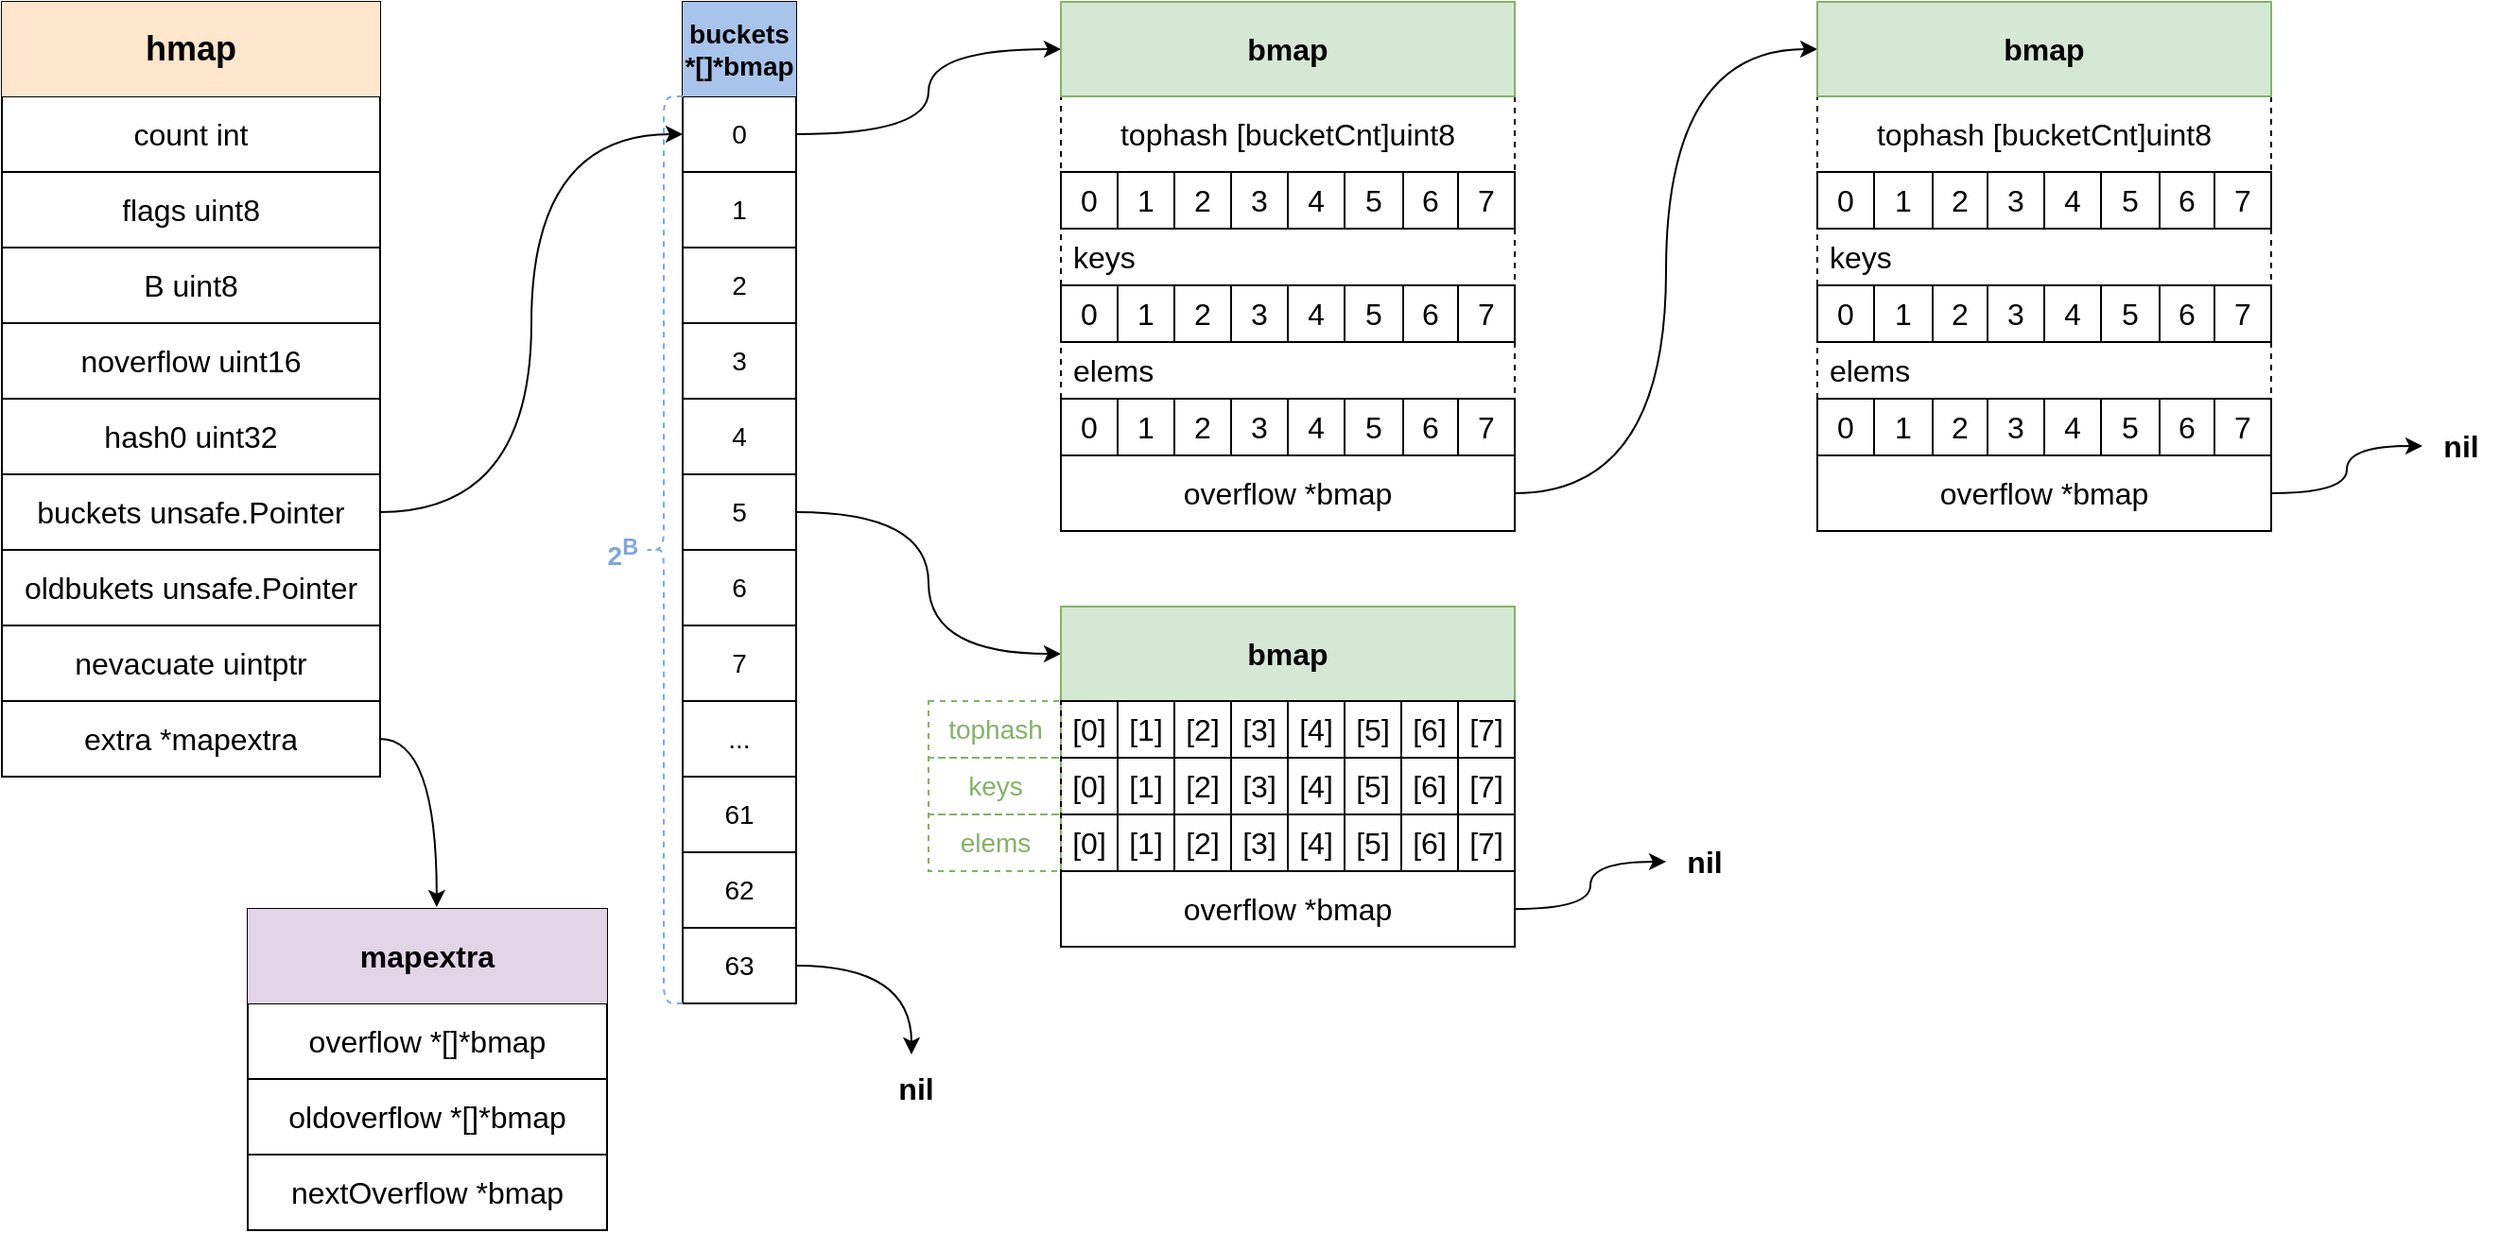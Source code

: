 <mxfile version="20.6.0" type="device" pages="2"><diagram id="S13RHWt6xbGDjzJ6KaD_" name="Map"><mxGraphModel dx="1822" dy="1196" grid="1" gridSize="10" guides="1" tooltips="1" connect="1" arrows="1" fold="1" page="0" pageScale="1" pageWidth="827" pageHeight="1169" math="0" shadow="0"><root><mxCell id="0"/><mxCell id="1" parent="0"/><mxCell id="g3oqRwq-Jn--dQvIeCls-21" value="" style="shape=table;startSize=0;container=1;collapsible=0;childLayout=tableLayout;fontSize=16;labelBorderColor=none;labelBackgroundColor=none;labelPosition=center;verticalLabelPosition=middle;align=center;verticalAlign=middle;fontStyle=0;horizontal=1;gradientColor=none;swimlaneFillColor=none;swimlaneLine=1;" vertex="1" parent="1"><mxGeometry x="-200" y="-80" width="200" height="410" as="geometry"/></mxCell><mxCell id="g3oqRwq-Jn--dQvIeCls-41" style="shape=tableRow;horizontal=1;startSize=0;swimlaneHead=0;swimlaneBody=0;top=0;left=0;bottom=0;right=0;collapsible=0;dropTarget=0;fillColor=none;points=[[0,0.5],[1,0.5]];portConstraint=eastwest;fontSize=16;labelPosition=center;verticalLabelPosition=middle;align=center;verticalAlign=middle;fontStyle=0" vertex="1" parent="g3oqRwq-Jn--dQvIeCls-21"><mxGeometry width="200" height="50" as="geometry"/></mxCell><mxCell id="g3oqRwq-Jn--dQvIeCls-42" value="&lt;b style=&quot;&quot;&gt;&lt;font style=&quot;font-size: 18px;&quot;&gt;hmap&lt;/font&gt;&lt;/b&gt;" style="shape=partialRectangle;html=1;whiteSpace=wrap;connectable=0;overflow=hidden;fillColor=#ffe6cc;top=0;left=0;bottom=0;right=0;pointerEvents=1;fontSize=16;labelPosition=center;verticalLabelPosition=middle;align=center;verticalAlign=middle;fontStyle=0;horizontal=1;strokeColor=none;sketch=0;shadow=0;" vertex="1" parent="g3oqRwq-Jn--dQvIeCls-41"><mxGeometry width="200" height="50" as="geometry"><mxRectangle width="200" height="50" as="alternateBounds"/></mxGeometry></mxCell><mxCell id="g3oqRwq-Jn--dQvIeCls-22" value="" style="shape=tableRow;horizontal=1;startSize=0;swimlaneHead=0;swimlaneBody=0;top=0;left=0;bottom=0;right=0;collapsible=0;dropTarget=0;fillColor=none;points=[[0,0.5],[1,0.5]];portConstraint=eastwest;fontSize=16;labelPosition=center;verticalLabelPosition=middle;align=center;verticalAlign=middle;fontStyle=0" vertex="1" parent="g3oqRwq-Jn--dQvIeCls-21"><mxGeometry y="50" width="200" height="40" as="geometry"/></mxCell><mxCell id="g3oqRwq-Jn--dQvIeCls-23" value="count int" style="shape=partialRectangle;html=1;whiteSpace=wrap;connectable=0;overflow=hidden;fillColor=none;top=0;left=0;bottom=0;right=0;pointerEvents=1;fontSize=16;labelPosition=center;verticalLabelPosition=middle;align=center;verticalAlign=middle;fontStyle=0;horizontal=1;" vertex="1" parent="g3oqRwq-Jn--dQvIeCls-22"><mxGeometry width="200" height="40" as="geometry"><mxRectangle width="200" height="40" as="alternateBounds"/></mxGeometry></mxCell><mxCell id="g3oqRwq-Jn--dQvIeCls-24" value="" style="shape=tableRow;horizontal=1;startSize=0;swimlaneHead=0;swimlaneBody=0;top=0;left=0;bottom=0;right=0;collapsible=0;dropTarget=0;fillColor=none;points=[[0,0.5],[1,0.5]];portConstraint=eastwest;fontSize=16;labelPosition=center;verticalLabelPosition=middle;align=center;verticalAlign=middle;fontStyle=0" vertex="1" parent="g3oqRwq-Jn--dQvIeCls-21"><mxGeometry y="90" width="200" height="40" as="geometry"/></mxCell><mxCell id="g3oqRwq-Jn--dQvIeCls-25" value="flags uint8" style="shape=partialRectangle;html=1;whiteSpace=wrap;connectable=0;overflow=hidden;fillColor=none;top=0;left=0;bottom=0;right=0;pointerEvents=1;fontSize=16;labelPosition=center;verticalLabelPosition=middle;align=center;verticalAlign=middle;fontStyle=0;horizontal=1;" vertex="1" parent="g3oqRwq-Jn--dQvIeCls-24"><mxGeometry width="200" height="40" as="geometry"><mxRectangle width="200" height="40" as="alternateBounds"/></mxGeometry></mxCell><mxCell id="g3oqRwq-Jn--dQvIeCls-26" value="" style="shape=tableRow;horizontal=1;startSize=0;swimlaneHead=0;swimlaneBody=0;top=0;left=0;bottom=0;right=0;collapsible=0;dropTarget=0;fillColor=none;points=[[0,0.5],[1,0.5]];portConstraint=eastwest;fontSize=16;labelPosition=center;verticalLabelPosition=middle;align=center;verticalAlign=middle;fontStyle=0" vertex="1" parent="g3oqRwq-Jn--dQvIeCls-21"><mxGeometry y="130" width="200" height="40" as="geometry"/></mxCell><mxCell id="g3oqRwq-Jn--dQvIeCls-27" value="B uint8" style="shape=partialRectangle;html=1;whiteSpace=wrap;connectable=0;overflow=hidden;fillColor=none;top=0;left=0;bottom=0;right=0;pointerEvents=1;fontSize=16;labelPosition=center;verticalLabelPosition=middle;align=center;verticalAlign=middle;fontStyle=0;horizontal=1;" vertex="1" parent="g3oqRwq-Jn--dQvIeCls-26"><mxGeometry width="200" height="40" as="geometry"><mxRectangle width="200" height="40" as="alternateBounds"/></mxGeometry></mxCell><mxCell id="g3oqRwq-Jn--dQvIeCls-28" value="" style="shape=tableRow;horizontal=1;startSize=0;swimlaneHead=0;swimlaneBody=0;top=0;left=0;bottom=0;right=0;collapsible=0;dropTarget=0;fillColor=none;points=[[0,0.5],[1,0.5]];portConstraint=eastwest;fontSize=16;labelPosition=center;verticalLabelPosition=middle;align=center;verticalAlign=middle;fontStyle=0" vertex="1" parent="g3oqRwq-Jn--dQvIeCls-21"><mxGeometry y="170" width="200" height="40" as="geometry"/></mxCell><mxCell id="g3oqRwq-Jn--dQvIeCls-29" value="noverflow uint16" style="shape=partialRectangle;html=1;whiteSpace=wrap;connectable=0;overflow=hidden;fillColor=none;top=0;left=0;bottom=0;right=0;pointerEvents=1;fontSize=16;labelPosition=center;verticalLabelPosition=middle;align=center;verticalAlign=middle;fontStyle=0;horizontal=1;" vertex="1" parent="g3oqRwq-Jn--dQvIeCls-28"><mxGeometry width="200" height="40" as="geometry"><mxRectangle width="200" height="40" as="alternateBounds"/></mxGeometry></mxCell><mxCell id="g3oqRwq-Jn--dQvIeCls-30" value="" style="shape=tableRow;horizontal=1;startSize=0;swimlaneHead=0;swimlaneBody=0;top=0;left=0;bottom=0;right=0;collapsible=0;dropTarget=0;fillColor=none;points=[[0,0.5],[1,0.5]];portConstraint=eastwest;fontSize=16;labelPosition=center;verticalLabelPosition=middle;align=center;verticalAlign=middle;fontStyle=0" vertex="1" parent="g3oqRwq-Jn--dQvIeCls-21"><mxGeometry y="210" width="200" height="40" as="geometry"/></mxCell><mxCell id="g3oqRwq-Jn--dQvIeCls-31" value="hash0 uint32" style="shape=partialRectangle;html=1;whiteSpace=wrap;connectable=0;overflow=hidden;fillColor=none;top=0;left=0;bottom=0;right=0;pointerEvents=1;fontSize=16;labelPosition=center;verticalLabelPosition=middle;align=center;verticalAlign=middle;fontStyle=0;horizontal=1;" vertex="1" parent="g3oqRwq-Jn--dQvIeCls-30"><mxGeometry width="200" height="40" as="geometry"><mxRectangle width="200" height="40" as="alternateBounds"/></mxGeometry></mxCell><mxCell id="g3oqRwq-Jn--dQvIeCls-32" value="" style="shape=tableRow;horizontal=1;startSize=0;swimlaneHead=0;swimlaneBody=0;top=0;left=0;bottom=0;right=0;collapsible=0;dropTarget=0;fillColor=none;points=[[0,0.5],[1,0.5]];portConstraint=eastwest;fontSize=16;labelPosition=center;verticalLabelPosition=middle;align=center;verticalAlign=middle;fontStyle=0" vertex="1" parent="g3oqRwq-Jn--dQvIeCls-21"><mxGeometry y="250" width="200" height="40" as="geometry"/></mxCell><mxCell id="g3oqRwq-Jn--dQvIeCls-33" value="buckets unsafe.Pointer" style="shape=partialRectangle;html=1;whiteSpace=wrap;connectable=0;overflow=hidden;fillColor=none;top=0;left=0;bottom=0;right=0;pointerEvents=1;fontSize=16;labelPosition=center;verticalLabelPosition=middle;align=center;verticalAlign=middle;fontStyle=0;horizontal=1;" vertex="1" parent="g3oqRwq-Jn--dQvIeCls-32"><mxGeometry width="200" height="40" as="geometry"><mxRectangle width="200" height="40" as="alternateBounds"/></mxGeometry></mxCell><mxCell id="g3oqRwq-Jn--dQvIeCls-34" value="" style="shape=tableRow;horizontal=1;startSize=0;swimlaneHead=0;swimlaneBody=0;top=0;left=0;bottom=0;right=0;collapsible=0;dropTarget=0;fillColor=none;points=[[0,0.5],[1,0.5]];portConstraint=eastwest;fontSize=16;labelPosition=center;verticalLabelPosition=middle;align=center;verticalAlign=middle;fontStyle=0" vertex="1" parent="g3oqRwq-Jn--dQvIeCls-21"><mxGeometry y="290" width="200" height="40" as="geometry"/></mxCell><mxCell id="g3oqRwq-Jn--dQvIeCls-35" value="oldbukets unsafe.Pointer" style="shape=partialRectangle;html=1;whiteSpace=wrap;connectable=0;overflow=hidden;fillColor=none;top=0;left=0;bottom=0;right=0;pointerEvents=1;fontSize=16;labelPosition=center;verticalLabelPosition=middle;align=center;verticalAlign=middle;fontStyle=0;horizontal=1;" vertex="1" parent="g3oqRwq-Jn--dQvIeCls-34"><mxGeometry width="200" height="40" as="geometry"><mxRectangle width="200" height="40" as="alternateBounds"/></mxGeometry></mxCell><mxCell id="g3oqRwq-Jn--dQvIeCls-36" value="" style="shape=tableRow;horizontal=1;startSize=0;swimlaneHead=0;swimlaneBody=0;top=0;left=0;bottom=0;right=0;collapsible=0;dropTarget=0;fillColor=none;points=[[0,0.5],[1,0.5]];portConstraint=eastwest;fontSize=16;labelPosition=center;verticalLabelPosition=middle;align=center;verticalAlign=middle;fontStyle=0" vertex="1" parent="g3oqRwq-Jn--dQvIeCls-21"><mxGeometry y="330" width="200" height="40" as="geometry"/></mxCell><mxCell id="g3oqRwq-Jn--dQvIeCls-37" value="nevacuate uintptr" style="shape=partialRectangle;html=1;whiteSpace=wrap;connectable=0;overflow=hidden;fillColor=none;top=0;left=0;bottom=0;right=0;pointerEvents=1;fontSize=16;labelPosition=center;verticalLabelPosition=middle;align=center;verticalAlign=middle;fontStyle=0;horizontal=1;" vertex="1" parent="g3oqRwq-Jn--dQvIeCls-36"><mxGeometry width="200" height="40" as="geometry"><mxRectangle width="200" height="40" as="alternateBounds"/></mxGeometry></mxCell><mxCell id="g3oqRwq-Jn--dQvIeCls-38" value="" style="shape=tableRow;horizontal=1;startSize=0;swimlaneHead=0;swimlaneBody=0;top=0;left=0;bottom=0;right=0;collapsible=0;dropTarget=0;fillColor=none;points=[[0,0.5],[1,0.5]];portConstraint=eastwest;fontSize=16;labelPosition=center;verticalLabelPosition=middle;align=center;verticalAlign=middle;fontStyle=0" vertex="1" parent="g3oqRwq-Jn--dQvIeCls-21"><mxGeometry y="370" width="200" height="40" as="geometry"/></mxCell><mxCell id="g3oqRwq-Jn--dQvIeCls-39" value="extra *mapextra" style="shape=partialRectangle;html=1;whiteSpace=wrap;connectable=0;overflow=hidden;fillColor=none;top=0;left=0;bottom=0;right=0;pointerEvents=1;fontSize=16;labelPosition=center;verticalLabelPosition=middle;align=center;verticalAlign=middle;fontStyle=0;horizontal=1;" vertex="1" parent="g3oqRwq-Jn--dQvIeCls-38"><mxGeometry width="200" height="40" as="geometry"><mxRectangle width="200" height="40" as="alternateBounds"/></mxGeometry></mxCell><mxCell id="g3oqRwq-Jn--dQvIeCls-60" value="" style="shape=table;startSize=0;container=1;collapsible=0;childLayout=tableLayout;labelBackgroundColor=none;labelBorderColor=none;fontSize=14;html=0;" vertex="1" parent="1"><mxGeometry x="160" y="-80" width="60" height="530" as="geometry"/></mxCell><mxCell id="g3oqRwq-Jn--dQvIeCls-61" value="" style="shape=tableRow;horizontal=0;startSize=0;swimlaneHead=0;swimlaneBody=0;top=0;left=0;bottom=0;right=0;collapsible=0;dropTarget=0;fillColor=#A9C4EB;points=[[0,0.5],[1,0.5]];portConstraint=eastwest;labelBackgroundColor=none;labelBorderColor=none;fontSize=14;html=0;dashed=1;" vertex="1" parent="g3oqRwq-Jn--dQvIeCls-60"><mxGeometry width="60" height="50" as="geometry"/></mxCell><mxCell id="g3oqRwq-Jn--dQvIeCls-62" value="&lt;b style=&quot;&quot;&gt;&lt;font style=&quot;font-size: 14px;&quot;&gt;buckets&lt;/font&gt;&lt;br&gt;&lt;/b&gt;&lt;span style=&quot;font-size: 14px;&quot;&gt;&lt;b style=&quot;font-size: 14px;&quot;&gt;&lt;font style=&quot;font-size: 14px;&quot;&gt;*[]*bmap&lt;/font&gt;&lt;/b&gt;&lt;/span&gt;" style="shape=partialRectangle;html=1;whiteSpace=wrap;connectable=0;overflow=hidden;fillColor=none;top=0;left=0;bottom=0;right=0;pointerEvents=1;labelBackgroundColor=none;labelBorderColor=none;fontSize=14;dashed=1;strokeColor=#A9C4EB;" vertex="1" parent="g3oqRwq-Jn--dQvIeCls-61"><mxGeometry width="60" height="50" as="geometry"><mxRectangle width="60" height="50" as="alternateBounds"/></mxGeometry></mxCell><mxCell id="g3oqRwq-Jn--dQvIeCls-63" value="" style="shape=tableRow;horizontal=0;startSize=0;swimlaneHead=0;swimlaneBody=0;top=0;left=0;bottom=0;right=0;collapsible=0;dropTarget=0;fillColor=none;points=[[0,0.5],[1,0.5]];portConstraint=eastwest;labelBackgroundColor=none;labelBorderColor=none;fontSize=14;html=0;" vertex="1" parent="g3oqRwq-Jn--dQvIeCls-60"><mxGeometry y="50" width="60" height="40" as="geometry"/></mxCell><mxCell id="g3oqRwq-Jn--dQvIeCls-64" value="0" style="shape=partialRectangle;html=1;whiteSpace=wrap;connectable=0;overflow=hidden;fillColor=none;top=0;left=0;bottom=0;right=0;pointerEvents=1;labelBackgroundColor=none;labelBorderColor=none;fontSize=14;" vertex="1" parent="g3oqRwq-Jn--dQvIeCls-63"><mxGeometry width="60" height="40" as="geometry"><mxRectangle width="60" height="40" as="alternateBounds"/></mxGeometry></mxCell><mxCell id="g3oqRwq-Jn--dQvIeCls-65" value="" style="shape=tableRow;horizontal=0;startSize=0;swimlaneHead=0;swimlaneBody=0;top=0;left=0;bottom=0;right=0;collapsible=0;dropTarget=0;fillColor=none;points=[[0,0.5],[1,0.5]];portConstraint=eastwest;labelBackgroundColor=none;labelBorderColor=none;fontSize=14;html=0;" vertex="1" parent="g3oqRwq-Jn--dQvIeCls-60"><mxGeometry y="90" width="60" height="40" as="geometry"/></mxCell><mxCell id="g3oqRwq-Jn--dQvIeCls-66" value="1" style="shape=partialRectangle;html=1;whiteSpace=wrap;connectable=0;overflow=hidden;fillColor=none;top=0;left=0;bottom=0;right=0;pointerEvents=1;labelBackgroundColor=none;labelBorderColor=none;fontSize=14;" vertex="1" parent="g3oqRwq-Jn--dQvIeCls-65"><mxGeometry width="60" height="40" as="geometry"><mxRectangle width="60" height="40" as="alternateBounds"/></mxGeometry></mxCell><mxCell id="g3oqRwq-Jn--dQvIeCls-98" value="" style="shape=tableRow;horizontal=0;startSize=0;swimlaneHead=0;swimlaneBody=0;top=0;left=0;bottom=0;right=0;collapsible=0;dropTarget=0;fillColor=none;points=[[0,0.5],[1,0.5]];portConstraint=eastwest;labelBackgroundColor=none;labelBorderColor=none;fontSize=14;html=0;" vertex="1" parent="g3oqRwq-Jn--dQvIeCls-60"><mxGeometry y="130" width="60" height="40" as="geometry"/></mxCell><mxCell id="g3oqRwq-Jn--dQvIeCls-99" value="2" style="shape=partialRectangle;html=1;whiteSpace=wrap;connectable=0;overflow=hidden;fillColor=none;top=0;left=0;bottom=0;right=0;pointerEvents=1;labelBackgroundColor=none;labelBorderColor=none;fontSize=14;" vertex="1" parent="g3oqRwq-Jn--dQvIeCls-98"><mxGeometry width="60" height="40" as="geometry"><mxRectangle width="60" height="40" as="alternateBounds"/></mxGeometry></mxCell><mxCell id="g3oqRwq-Jn--dQvIeCls-100" value="" style="shape=tableRow;horizontal=0;startSize=0;swimlaneHead=0;swimlaneBody=0;top=0;left=0;bottom=0;right=0;collapsible=0;dropTarget=0;fillColor=none;points=[[0,0.5],[1,0.5]];portConstraint=eastwest;labelBackgroundColor=none;labelBorderColor=none;fontSize=14;html=0;" vertex="1" parent="g3oqRwq-Jn--dQvIeCls-60"><mxGeometry y="170" width="60" height="40" as="geometry"/></mxCell><mxCell id="g3oqRwq-Jn--dQvIeCls-101" value="3" style="shape=partialRectangle;html=1;whiteSpace=wrap;connectable=0;overflow=hidden;fillColor=none;top=0;left=0;bottom=0;right=0;pointerEvents=1;labelBackgroundColor=none;labelBorderColor=none;fontSize=14;" vertex="1" parent="g3oqRwq-Jn--dQvIeCls-100"><mxGeometry width="60" height="40" as="geometry"><mxRectangle width="60" height="40" as="alternateBounds"/></mxGeometry></mxCell><mxCell id="g3oqRwq-Jn--dQvIeCls-102" value="" style="shape=tableRow;horizontal=0;startSize=0;swimlaneHead=0;swimlaneBody=0;top=0;left=0;bottom=0;right=0;collapsible=0;dropTarget=0;fillColor=none;points=[[0,0.5],[1,0.5]];portConstraint=eastwest;labelBackgroundColor=none;labelBorderColor=none;fontSize=14;html=0;" vertex="1" parent="g3oqRwq-Jn--dQvIeCls-60"><mxGeometry y="210" width="60" height="40" as="geometry"/></mxCell><mxCell id="g3oqRwq-Jn--dQvIeCls-103" value="4" style="shape=partialRectangle;html=1;whiteSpace=wrap;connectable=0;overflow=hidden;fillColor=none;top=0;left=0;bottom=0;right=0;pointerEvents=1;labelBackgroundColor=none;labelBorderColor=none;fontSize=14;" vertex="1" parent="g3oqRwq-Jn--dQvIeCls-102"><mxGeometry width="60" height="40" as="geometry"><mxRectangle width="60" height="40" as="alternateBounds"/></mxGeometry></mxCell><mxCell id="g3oqRwq-Jn--dQvIeCls-104" value="" style="shape=tableRow;horizontal=0;startSize=0;swimlaneHead=0;swimlaneBody=0;top=0;left=0;bottom=0;right=0;collapsible=0;dropTarget=0;fillColor=none;points=[[0,0.5],[1,0.5]];portConstraint=eastwest;labelBackgroundColor=none;labelBorderColor=none;fontSize=14;html=0;" vertex="1" parent="g3oqRwq-Jn--dQvIeCls-60"><mxGeometry y="250" width="60" height="40" as="geometry"/></mxCell><mxCell id="g3oqRwq-Jn--dQvIeCls-105" value="5" style="shape=partialRectangle;html=1;whiteSpace=wrap;connectable=0;overflow=hidden;fillColor=none;top=0;left=0;bottom=0;right=0;pointerEvents=1;labelBackgroundColor=none;labelBorderColor=none;fontSize=14;" vertex="1" parent="g3oqRwq-Jn--dQvIeCls-104"><mxGeometry width="60" height="40" as="geometry"><mxRectangle width="60" height="40" as="alternateBounds"/></mxGeometry></mxCell><mxCell id="g3oqRwq-Jn--dQvIeCls-106" value="" style="shape=tableRow;horizontal=0;startSize=0;swimlaneHead=0;swimlaneBody=0;top=0;left=0;bottom=0;right=0;collapsible=0;dropTarget=0;fillColor=none;points=[[0,0.5],[1,0.5]];portConstraint=eastwest;labelBackgroundColor=none;labelBorderColor=none;fontSize=14;html=0;" vertex="1" parent="g3oqRwq-Jn--dQvIeCls-60"><mxGeometry y="290" width="60" height="40" as="geometry"/></mxCell><mxCell id="g3oqRwq-Jn--dQvIeCls-107" value="6" style="shape=partialRectangle;html=1;whiteSpace=wrap;connectable=0;overflow=hidden;fillColor=none;top=0;left=0;bottom=0;right=0;pointerEvents=1;labelBackgroundColor=none;labelBorderColor=none;fontSize=14;" vertex="1" parent="g3oqRwq-Jn--dQvIeCls-106"><mxGeometry width="60" height="40" as="geometry"><mxRectangle width="60" height="40" as="alternateBounds"/></mxGeometry></mxCell><mxCell id="g3oqRwq-Jn--dQvIeCls-108" value="" style="shape=tableRow;horizontal=0;startSize=0;swimlaneHead=0;swimlaneBody=0;top=0;left=0;bottom=0;right=0;collapsible=0;dropTarget=0;fillColor=none;points=[[0,0.5],[1,0.5]];portConstraint=eastwest;labelBackgroundColor=none;labelBorderColor=none;fontSize=14;html=0;" vertex="1" parent="g3oqRwq-Jn--dQvIeCls-60"><mxGeometry y="330" width="60" height="40" as="geometry"/></mxCell><mxCell id="g3oqRwq-Jn--dQvIeCls-109" value="7" style="shape=partialRectangle;html=1;whiteSpace=wrap;connectable=0;overflow=hidden;fillColor=none;top=0;left=0;bottom=0;right=0;pointerEvents=1;labelBackgroundColor=none;labelBorderColor=none;fontSize=14;" vertex="1" parent="g3oqRwq-Jn--dQvIeCls-108"><mxGeometry width="60" height="40" as="geometry"><mxRectangle width="60" height="40" as="alternateBounds"/></mxGeometry></mxCell><mxCell id="g3oqRwq-Jn--dQvIeCls-110" value="" style="shape=tableRow;horizontal=0;startSize=0;swimlaneHead=0;swimlaneBody=0;top=0;left=0;bottom=0;right=0;collapsible=0;dropTarget=0;fillColor=none;points=[[0,0.5],[1,0.5]];portConstraint=eastwest;labelBackgroundColor=none;labelBorderColor=none;fontSize=14;html=0;" vertex="1" parent="g3oqRwq-Jn--dQvIeCls-60"><mxGeometry y="370" width="60" height="40" as="geometry"/></mxCell><mxCell id="g3oqRwq-Jn--dQvIeCls-111" value="..." style="shape=partialRectangle;html=1;whiteSpace=wrap;connectable=0;overflow=hidden;fillColor=none;top=0;left=0;bottom=0;right=0;pointerEvents=1;labelBackgroundColor=none;labelBorderColor=none;fontSize=14;" vertex="1" parent="g3oqRwq-Jn--dQvIeCls-110"><mxGeometry width="60" height="40" as="geometry"><mxRectangle width="60" height="40" as="alternateBounds"/></mxGeometry></mxCell><mxCell id="g3oqRwq-Jn--dQvIeCls-112" value="" style="shape=tableRow;horizontal=0;startSize=0;swimlaneHead=0;swimlaneBody=0;top=0;left=0;bottom=0;right=0;collapsible=0;dropTarget=0;fillColor=none;points=[[0,0.5],[1,0.5]];portConstraint=eastwest;labelBackgroundColor=none;labelBorderColor=none;fontSize=14;html=0;" vertex="1" parent="g3oqRwq-Jn--dQvIeCls-60"><mxGeometry y="410" width="60" height="40" as="geometry"/></mxCell><mxCell id="g3oqRwq-Jn--dQvIeCls-113" value="61" style="shape=partialRectangle;html=1;whiteSpace=wrap;connectable=0;overflow=hidden;fillColor=none;top=0;left=0;bottom=0;right=0;pointerEvents=1;labelBackgroundColor=none;labelBorderColor=none;fontSize=14;" vertex="1" parent="g3oqRwq-Jn--dQvIeCls-112"><mxGeometry width="60" height="40" as="geometry"><mxRectangle width="60" height="40" as="alternateBounds"/></mxGeometry></mxCell><mxCell id="g3oqRwq-Jn--dQvIeCls-114" value="" style="shape=tableRow;horizontal=0;startSize=0;swimlaneHead=0;swimlaneBody=0;top=0;left=0;bottom=0;right=0;collapsible=0;dropTarget=0;fillColor=none;points=[[0,0.5],[1,0.5]];portConstraint=eastwest;labelBackgroundColor=none;labelBorderColor=none;fontSize=14;html=0;" vertex="1" parent="g3oqRwq-Jn--dQvIeCls-60"><mxGeometry y="450" width="60" height="40" as="geometry"/></mxCell><mxCell id="g3oqRwq-Jn--dQvIeCls-115" value="62" style="shape=partialRectangle;html=1;whiteSpace=wrap;connectable=0;overflow=hidden;fillColor=none;top=0;left=0;bottom=0;right=0;pointerEvents=1;labelBackgroundColor=none;labelBorderColor=none;fontSize=14;" vertex="1" parent="g3oqRwq-Jn--dQvIeCls-114"><mxGeometry width="60" height="40" as="geometry"><mxRectangle width="60" height="40" as="alternateBounds"/></mxGeometry></mxCell><mxCell id="g3oqRwq-Jn--dQvIeCls-116" value="" style="shape=tableRow;horizontal=0;startSize=0;swimlaneHead=0;swimlaneBody=0;top=0;left=0;bottom=0;right=0;collapsible=0;dropTarget=0;fillColor=none;points=[[0,0.5],[1,0.5]];portConstraint=eastwest;labelBackgroundColor=none;labelBorderColor=none;fontSize=14;html=0;" vertex="1" parent="g3oqRwq-Jn--dQvIeCls-60"><mxGeometry y="490" width="60" height="40" as="geometry"/></mxCell><mxCell id="g3oqRwq-Jn--dQvIeCls-117" value="63" style="shape=partialRectangle;html=1;whiteSpace=wrap;connectable=0;overflow=hidden;fillColor=none;top=0;left=0;bottom=0;right=0;pointerEvents=1;labelBackgroundColor=none;labelBorderColor=none;fontSize=14;" vertex="1" parent="g3oqRwq-Jn--dQvIeCls-116"><mxGeometry width="60" height="40" as="geometry"><mxRectangle width="60" height="40" as="alternateBounds"/></mxGeometry></mxCell><mxCell id="g3oqRwq-Jn--dQvIeCls-120" value="" style="endArrow=classic;html=1;rounded=0;fontSize=16;exitX=1;exitY=0.5;exitDx=0;exitDy=0;entryX=0;entryY=0.5;entryDx=0;entryDy=0;edgeStyle=orthogonalEdgeStyle;curved=1;" edge="1" parent="1" source="g3oqRwq-Jn--dQvIeCls-32" target="g3oqRwq-Jn--dQvIeCls-63"><mxGeometry width="50" height="50" relative="1" as="geometry"><mxPoint x="270" y="340" as="sourcePoint"/><mxPoint x="320" y="290" as="targetPoint"/></mxGeometry></mxCell><mxCell id="g3oqRwq-Jn--dQvIeCls-121" value="&lt;p style=&quot;line-height: 100%;&quot;&gt;&lt;font style=&quot;font-size: 14px;&quot;&gt;&lt;b style=&quot;&quot;&gt;2&lt;sup style=&quot;&quot;&gt;B&amp;nbsp;&lt;/sup&gt;&lt;/b&gt;&lt;/font&gt;&lt;/p&gt;" style="shape=curlyBracket;whiteSpace=wrap;html=1;rounded=1;labelPosition=left;verticalLabelPosition=middle;align=center;verticalAlign=middle;dashed=1;labelBackgroundColor=none;labelBorderColor=none;fontSize=16;fontColor=#7EA6E0;gradientColor=none;size=0.5;strokeColor=#7EA6E0;" vertex="1" parent="1"><mxGeometry x="140" y="-30" width="20" height="480" as="geometry"/></mxCell><mxCell id="g3oqRwq-Jn--dQvIeCls-242" value="" style="endArrow=classic;html=1;rounded=0;fontSize=16;fontColor=#000000;curved=1;entryX=0;entryY=0.5;entryDx=0;entryDy=0;exitX=1;exitY=0.5;exitDx=0;exitDy=0;edgeStyle=orthogonalEdgeStyle;" edge="1" parent="1" source="g3oqRwq-Jn--dQvIeCls-63" target="g3oqRwq-Jn--dQvIeCls-446"><mxGeometry width="50" height="50" relative="1" as="geometry"><mxPoint x="300" y="300" as="sourcePoint"/><mxPoint x="480" y="-55" as="targetPoint"/></mxGeometry></mxCell><mxCell id="g3oqRwq-Jn--dQvIeCls-278" value="" style="endArrow=classic;html=1;rounded=0;fontSize=16;fontColor=#000000;curved=1;entryX=0;entryY=0.5;entryDx=0;entryDy=0;exitX=1;exitY=0.5;exitDx=0;exitDy=0;edgeStyle=orthogonalEdgeStyle;" edge="1" parent="1" source="g3oqRwq-Jn--dQvIeCls-445" target="g3oqRwq-Jn--dQvIeCls-411"><mxGeometry width="50" height="50" relative="1" as="geometry"><mxPoint x="720" y="180" as="sourcePoint"/><mxPoint x="920" y="-55" as="targetPoint"/></mxGeometry></mxCell><mxCell id="g3oqRwq-Jn--dQvIeCls-314" value="" style="endArrow=classic;html=1;rounded=0;fontSize=16;fontColor=#000000;entryX=0;entryY=0.5;entryDx=0;entryDy=0;exitX=1;exitY=0.5;exitDx=0;exitDy=0;edgeStyle=orthogonalEdgeStyle;curved=1;" edge="1" parent="1" source="g3oqRwq-Jn--dQvIeCls-104" target="mKvmNLs46WEOPps8G3qB-7"><mxGeometry width="50" height="50" relative="1" as="geometry"><mxPoint x="490" y="300" as="sourcePoint"/><mxPoint x="360" y="265" as="targetPoint"/></mxGeometry></mxCell><mxCell id="g3oqRwq-Jn--dQvIeCls-316" value="&lt;b&gt;nil&lt;/b&gt;" style="text;html=1;align=center;verticalAlign=middle;resizable=0;points=[];autosize=1;strokeColor=none;fillColor=none;fontSize=16;fontColor=default;shadow=0;labelBackgroundColor=none;labelBorderColor=none;sketch=0;strokeWidth=1;fontStyle=0;" vertex="1" parent="1"><mxGeometry x="263" y="480" width="40" height="30" as="geometry"/></mxCell><mxCell id="g3oqRwq-Jn--dQvIeCls-128" value="" style="shape=table;startSize=0;container=1;collapsible=0;childLayout=tableLayout;shadow=0;labelBackgroundColor=none;labelBorderColor=none;sketch=0;strokeColor=default;fontSize=16;fontColor=default;gradientColor=none;html=0;fillColor=default;swimlaneLine=1;strokeWidth=1;fontStyle=0;swimlaneFillColor=none;" vertex="1" parent="1"><mxGeometry x="-70" y="400" width="190" height="170" as="geometry"/></mxCell><mxCell id="g3oqRwq-Jn--dQvIeCls-129" value="" style="shape=tableRow;horizontal=0;startSize=0;swimlaneHead=0;swimlaneBody=0;top=0;left=0;bottom=0;right=0;collapsible=0;dropTarget=0;fillColor=none;points=[[0,0.5],[1,0.5]];portConstraint=eastwest;shadow=0;labelBackgroundColor=none;labelBorderColor=none;sketch=0;strokeColor=#000000;fontSize=16;fontColor=#000000;html=0;swimlaneLine=1;strokeWidth=1;" vertex="1" parent="g3oqRwq-Jn--dQvIeCls-128"><mxGeometry width="190" height="50" as="geometry"/></mxCell><mxCell id="g3oqRwq-Jn--dQvIeCls-130" value="&lt;b&gt;mapextra&lt;/b&gt;" style="shape=partialRectangle;html=1;whiteSpace=wrap;connectable=0;overflow=hidden;fillColor=#e1d5e7;top=0;left=0;bottom=0;right=0;pointerEvents=1;shadow=0;labelBackgroundColor=none;labelBorderColor=none;sketch=0;strokeColor=#9673a6;fontSize=16;swimlaneLine=1;strokeWidth=1;" vertex="1" parent="g3oqRwq-Jn--dQvIeCls-129"><mxGeometry width="190" height="50" as="geometry"><mxRectangle width="190" height="50" as="alternateBounds"/></mxGeometry></mxCell><mxCell id="g3oqRwq-Jn--dQvIeCls-131" value="" style="shape=tableRow;horizontal=0;startSize=0;swimlaneHead=0;swimlaneBody=0;top=0;left=0;bottom=0;right=0;collapsible=0;dropTarget=0;fillColor=none;points=[[0,0.5],[1,0.5]];portConstraint=eastwest;shadow=0;labelBackgroundColor=none;labelBorderColor=none;sketch=0;strokeColor=default;fontSize=16;fontColor=default;html=0;swimlaneLine=1;strokeWidth=1;fontStyle=0;" vertex="1" parent="g3oqRwq-Jn--dQvIeCls-128"><mxGeometry y="50" width="190" height="40" as="geometry"/></mxCell><mxCell id="g3oqRwq-Jn--dQvIeCls-132" value="overflow *[]*bmap" style="shape=partialRectangle;html=1;whiteSpace=wrap;connectable=0;overflow=hidden;fillColor=none;top=0;left=0;bottom=0;right=0;pointerEvents=1;shadow=0;labelBackgroundColor=none;labelBorderColor=none;sketch=0;strokeColor=default;fontSize=16;fontColor=default;swimlaneLine=1;strokeWidth=1;fontStyle=0;" vertex="1" parent="g3oqRwq-Jn--dQvIeCls-131"><mxGeometry width="190" height="40" as="geometry"><mxRectangle width="190" height="40" as="alternateBounds"/></mxGeometry></mxCell><mxCell id="g3oqRwq-Jn--dQvIeCls-133" value="" style="shape=tableRow;horizontal=0;startSize=0;swimlaneHead=0;swimlaneBody=0;top=0;left=0;bottom=0;right=0;collapsible=0;dropTarget=0;fillColor=none;points=[[0,0.5],[1,0.5]];portConstraint=eastwest;shadow=0;labelBackgroundColor=none;labelBorderColor=none;sketch=0;strokeColor=default;fontSize=16;fontColor=default;html=0;swimlaneLine=1;strokeWidth=1;fontStyle=0;" vertex="1" parent="g3oqRwq-Jn--dQvIeCls-128"><mxGeometry y="90" width="190" height="40" as="geometry"/></mxCell><mxCell id="g3oqRwq-Jn--dQvIeCls-134" value="oldoverflow *[]*bmap" style="shape=partialRectangle;html=1;whiteSpace=wrap;connectable=0;overflow=hidden;fillColor=none;top=0;left=0;bottom=0;right=0;pointerEvents=1;shadow=0;labelBackgroundColor=none;labelBorderColor=none;sketch=0;strokeColor=default;fontSize=16;fontColor=default;swimlaneLine=1;strokeWidth=1;fontStyle=0;" vertex="1" parent="g3oqRwq-Jn--dQvIeCls-133"><mxGeometry width="190" height="40" as="geometry"><mxRectangle width="190" height="40" as="alternateBounds"/></mxGeometry></mxCell><mxCell id="g3oqRwq-Jn--dQvIeCls-135" value="" style="shape=tableRow;horizontal=0;startSize=0;swimlaneHead=0;swimlaneBody=0;top=0;left=0;bottom=0;right=0;collapsible=0;dropTarget=0;fillColor=none;points=[[0,0.5],[1,0.5]];portConstraint=eastwest;shadow=0;labelBackgroundColor=none;labelBorderColor=none;sketch=0;strokeColor=default;fontSize=16;fontColor=default;html=0;swimlaneLine=1;strokeWidth=1;fontStyle=0;" vertex="1" parent="g3oqRwq-Jn--dQvIeCls-128"><mxGeometry y="130" width="190" height="40" as="geometry"/></mxCell><mxCell id="g3oqRwq-Jn--dQvIeCls-136" value="nextOverflow *bmap" style="shape=partialRectangle;html=1;whiteSpace=wrap;connectable=0;overflow=hidden;fillColor=none;top=0;left=0;bottom=0;right=0;pointerEvents=1;shadow=0;labelBackgroundColor=none;labelBorderColor=none;sketch=0;strokeColor=default;fontSize=16;fontColor=default;swimlaneLine=1;strokeWidth=1;fontStyle=0;" vertex="1" parent="g3oqRwq-Jn--dQvIeCls-135"><mxGeometry width="190" height="40" as="geometry"><mxRectangle width="190" height="40" as="alternateBounds"/></mxGeometry></mxCell><mxCell id="g3oqRwq-Jn--dQvIeCls-409" value="&lt;span style=&quot;&quot;&gt;tophash [bucketCnt]uint8&lt;/span&gt;" style="rounded=0;whiteSpace=wrap;html=1;shadow=0;labelBackgroundColor=none;labelBorderColor=none;sketch=0;strokeColor=default;fontSize=16;fontColor=default;fillColor=default;gradientColor=none;dashed=1;align=center;strokeWidth=1;fontStyle=0;" vertex="1" parent="1"><mxGeometry x="760" y="-30" width="240" height="40" as="geometry"/></mxCell><mxCell id="g3oqRwq-Jn--dQvIeCls-410" value="&lt;span style=&quot;&quot;&gt;overflow *bmap&lt;/span&gt;" style="rounded=0;whiteSpace=wrap;html=1;shadow=0;labelBackgroundColor=none;labelBorderColor=none;sketch=0;strokeColor=default;fontSize=16;fontColor=default;fillColor=default;gradientColor=none;strokeWidth=1;fontStyle=0;" vertex="1" parent="1"><mxGeometry x="760" y="160" width="240" height="40" as="geometry"/></mxCell><mxCell id="g3oqRwq-Jn--dQvIeCls-411" value="&lt;b&gt;bmap&lt;/b&gt;" style="rounded=0;whiteSpace=wrap;html=1;shadow=0;labelBackgroundColor=none;labelBorderColor=none;sketch=0;strokeColor=#82b366;fontSize=16;fillColor=#d5e8d4;strokeWidth=1;" vertex="1" parent="1"><mxGeometry x="760" y="-80" width="240" height="50" as="geometry"/></mxCell><mxCell id="g3oqRwq-Jn--dQvIeCls-412" value="&amp;nbsp;keys" style="rounded=0;whiteSpace=wrap;html=1;shadow=0;labelBackgroundColor=none;labelBorderColor=none;sketch=0;strokeColor=default;fontSize=16;fontColor=default;fillColor=default;gradientColor=none;dashed=1;align=left;strokeWidth=1;fontStyle=0;" vertex="1" parent="1"><mxGeometry x="760" y="40" width="240" height="30" as="geometry"/></mxCell><mxCell id="g3oqRwq-Jn--dQvIeCls-413" value="&amp;nbsp;elems" style="rounded=0;whiteSpace=wrap;html=1;shadow=0;labelBackgroundColor=none;labelBorderColor=none;sketch=0;strokeColor=default;fontSize=16;fontColor=default;fillColor=default;gradientColor=none;dashed=1;align=left;strokeWidth=1;fontStyle=0;" vertex="1" parent="1"><mxGeometry x="760" y="100" width="240" height="30" as="geometry"/></mxCell><mxCell id="g3oqRwq-Jn--dQvIeCls-414" value="" style="shape=table;startSize=0;container=1;collapsible=0;childLayout=tableLayout;shadow=0;labelBackgroundColor=none;labelBorderColor=none;sketch=0;strokeColor=default;fontSize=16;fontColor=default;gradientColor=none;html=0;fillColor=default;fontStyle=0;swimlaneFillColor=none;" vertex="1" parent="1"><mxGeometry x="760" y="10" width="240" height="30" as="geometry"/></mxCell><mxCell id="g3oqRwq-Jn--dQvIeCls-415" value="" style="shape=tableRow;horizontal=0;startSize=0;swimlaneHead=0;swimlaneBody=0;top=0;left=0;bottom=0;right=0;collapsible=0;dropTarget=0;fillColor=none;points=[[0,0.5],[1,0.5]];portConstraint=eastwest;shadow=0;labelBackgroundColor=none;labelBorderColor=none;sketch=0;strokeColor=default;fontSize=16;fontColor=default;html=0;fontStyle=0;gradientColor=none;swimlaneFillColor=none;" vertex="1" parent="g3oqRwq-Jn--dQvIeCls-414"><mxGeometry width="240" height="30" as="geometry"/></mxCell><mxCell id="g3oqRwq-Jn--dQvIeCls-416" value="0" style="shape=partialRectangle;html=1;whiteSpace=wrap;connectable=0;overflow=hidden;fillColor=none;top=0;left=0;bottom=0;right=0;pointerEvents=1;shadow=0;labelBackgroundColor=none;labelBorderColor=none;sketch=0;strokeColor=default;fontSize=16;fontColor=default;startSize=0;fontStyle=0;gradientColor=none;swimlaneFillColor=none;" vertex="1" parent="g3oqRwq-Jn--dQvIeCls-415"><mxGeometry width="30" height="30" as="geometry"><mxRectangle width="30" height="30" as="alternateBounds"/></mxGeometry></mxCell><mxCell id="g3oqRwq-Jn--dQvIeCls-417" value="1" style="shape=partialRectangle;html=1;whiteSpace=wrap;connectable=0;overflow=hidden;fillColor=none;top=0;left=0;bottom=0;right=0;pointerEvents=1;shadow=0;labelBackgroundColor=none;labelBorderColor=none;sketch=0;strokeColor=default;fontSize=16;fontColor=default;startSize=0;fontStyle=0;gradientColor=none;swimlaneFillColor=none;" vertex="1" parent="g3oqRwq-Jn--dQvIeCls-415"><mxGeometry x="30" width="31" height="30" as="geometry"><mxRectangle width="31" height="30" as="alternateBounds"/></mxGeometry></mxCell><mxCell id="g3oqRwq-Jn--dQvIeCls-418" value="2" style="shape=partialRectangle;html=1;whiteSpace=wrap;connectable=0;overflow=hidden;fillColor=none;top=0;left=0;bottom=0;right=0;pointerEvents=1;shadow=0;labelBackgroundColor=none;labelBorderColor=none;sketch=0;strokeColor=default;fontSize=16;fontColor=default;startSize=0;fontStyle=0;gradientColor=none;swimlaneFillColor=none;" vertex="1" parent="g3oqRwq-Jn--dQvIeCls-415"><mxGeometry x="61" width="29" height="30" as="geometry"><mxRectangle width="29" height="30" as="alternateBounds"/></mxGeometry></mxCell><mxCell id="g3oqRwq-Jn--dQvIeCls-419" value="3" style="shape=partialRectangle;html=1;whiteSpace=wrap;connectable=0;overflow=hidden;fillColor=none;top=0;left=0;bottom=0;right=0;pointerEvents=1;shadow=0;labelBackgroundColor=none;labelBorderColor=none;sketch=0;strokeColor=default;fontSize=16;fontColor=default;startSize=0;fontStyle=0;gradientColor=none;swimlaneFillColor=none;" vertex="1" parent="g3oqRwq-Jn--dQvIeCls-415"><mxGeometry x="90" width="30" height="30" as="geometry"><mxRectangle width="30" height="30" as="alternateBounds"/></mxGeometry></mxCell><mxCell id="g3oqRwq-Jn--dQvIeCls-420" value="4" style="shape=partialRectangle;html=1;whiteSpace=wrap;connectable=0;overflow=hidden;fillColor=none;top=0;left=0;bottom=0;right=0;pointerEvents=1;shadow=0;labelBackgroundColor=none;labelBorderColor=none;sketch=0;strokeColor=default;fontSize=16;fontColor=default;startSize=0;fontStyle=0;gradientColor=none;swimlaneFillColor=none;" vertex="1" parent="g3oqRwq-Jn--dQvIeCls-415"><mxGeometry x="120" width="30" height="30" as="geometry"><mxRectangle width="30" height="30" as="alternateBounds"/></mxGeometry></mxCell><mxCell id="g3oqRwq-Jn--dQvIeCls-421" value="5" style="shape=partialRectangle;html=1;whiteSpace=wrap;connectable=0;overflow=hidden;fillColor=none;top=0;left=0;bottom=0;right=0;pointerEvents=1;shadow=0;labelBackgroundColor=none;labelBorderColor=none;sketch=0;strokeColor=default;fontSize=16;fontColor=default;startSize=0;fontStyle=0;gradientColor=none;swimlaneFillColor=none;" vertex="1" parent="g3oqRwq-Jn--dQvIeCls-415"><mxGeometry x="150" width="31" height="30" as="geometry"><mxRectangle width="31" height="30" as="alternateBounds"/></mxGeometry></mxCell><mxCell id="g3oqRwq-Jn--dQvIeCls-422" value="6" style="shape=partialRectangle;html=1;whiteSpace=wrap;connectable=0;overflow=hidden;fillColor=none;top=0;left=0;bottom=0;right=0;pointerEvents=1;shadow=0;labelBackgroundColor=none;labelBorderColor=none;sketch=0;strokeColor=default;fontSize=16;fontColor=default;startSize=0;fontStyle=0;gradientColor=none;swimlaneFillColor=none;" vertex="1" parent="g3oqRwq-Jn--dQvIeCls-415"><mxGeometry x="181" width="29" height="30" as="geometry"><mxRectangle width="29" height="30" as="alternateBounds"/></mxGeometry></mxCell><mxCell id="g3oqRwq-Jn--dQvIeCls-423" value="7" style="shape=partialRectangle;html=1;whiteSpace=wrap;connectable=0;overflow=hidden;fillColor=none;top=0;left=0;bottom=0;right=0;pointerEvents=1;shadow=0;labelBackgroundColor=none;labelBorderColor=none;sketch=0;strokeColor=default;fontSize=16;fontColor=default;startSize=0;fontStyle=0;gradientColor=none;swimlaneFillColor=none;" vertex="1" parent="g3oqRwq-Jn--dQvIeCls-415"><mxGeometry x="210" width="30" height="30" as="geometry"><mxRectangle width="30" height="30" as="alternateBounds"/></mxGeometry></mxCell><mxCell id="g3oqRwq-Jn--dQvIeCls-424" value="" style="shape=table;startSize=0;container=1;collapsible=0;childLayout=tableLayout;shadow=0;labelBackgroundColor=none;labelBorderColor=none;sketch=0;strokeColor=default;fontSize=16;fontColor=default;gradientColor=none;html=0;fillColor=default;fontStyle=0;swimlaneFillColor=none;" vertex="1" parent="1"><mxGeometry x="760" y="70" width="240" height="30" as="geometry"/></mxCell><mxCell id="g3oqRwq-Jn--dQvIeCls-425" value="" style="shape=tableRow;horizontal=0;startSize=0;swimlaneHead=0;swimlaneBody=0;top=0;left=0;bottom=0;right=0;collapsible=0;dropTarget=0;fillColor=none;points=[[0,0.5],[1,0.5]];portConstraint=eastwest;shadow=0;labelBackgroundColor=none;labelBorderColor=none;sketch=0;strokeColor=default;fontSize=16;fontColor=default;html=0;fontStyle=0;gradientColor=none;swimlaneFillColor=none;" vertex="1" parent="g3oqRwq-Jn--dQvIeCls-424"><mxGeometry width="240" height="30" as="geometry"/></mxCell><mxCell id="g3oqRwq-Jn--dQvIeCls-426" value="0" style="shape=partialRectangle;html=1;whiteSpace=wrap;connectable=0;overflow=hidden;fillColor=none;top=0;left=0;bottom=0;right=0;pointerEvents=1;shadow=0;labelBackgroundColor=none;labelBorderColor=none;sketch=0;strokeColor=default;fontSize=16;fontColor=default;startSize=0;fontStyle=0;gradientColor=none;swimlaneFillColor=none;" vertex="1" parent="g3oqRwq-Jn--dQvIeCls-425"><mxGeometry width="30" height="30" as="geometry"><mxRectangle width="30" height="30" as="alternateBounds"/></mxGeometry></mxCell><mxCell id="g3oqRwq-Jn--dQvIeCls-427" value="1" style="shape=partialRectangle;html=1;whiteSpace=wrap;connectable=0;overflow=hidden;fillColor=none;top=0;left=0;bottom=0;right=0;pointerEvents=1;shadow=0;labelBackgroundColor=none;labelBorderColor=none;sketch=0;strokeColor=default;fontSize=16;fontColor=default;startSize=0;fontStyle=0;gradientColor=none;swimlaneFillColor=none;" vertex="1" parent="g3oqRwq-Jn--dQvIeCls-425"><mxGeometry x="30" width="31" height="30" as="geometry"><mxRectangle width="31" height="30" as="alternateBounds"/></mxGeometry></mxCell><mxCell id="g3oqRwq-Jn--dQvIeCls-428" value="2" style="shape=partialRectangle;html=1;whiteSpace=wrap;connectable=0;overflow=hidden;fillColor=none;top=0;left=0;bottom=0;right=0;pointerEvents=1;shadow=0;labelBackgroundColor=none;labelBorderColor=none;sketch=0;strokeColor=default;fontSize=16;fontColor=default;startSize=0;fontStyle=0;gradientColor=none;swimlaneFillColor=none;" vertex="1" parent="g3oqRwq-Jn--dQvIeCls-425"><mxGeometry x="61" width="29" height="30" as="geometry"><mxRectangle width="29" height="30" as="alternateBounds"/></mxGeometry></mxCell><mxCell id="g3oqRwq-Jn--dQvIeCls-429" value="3" style="shape=partialRectangle;html=1;whiteSpace=wrap;connectable=0;overflow=hidden;fillColor=none;top=0;left=0;bottom=0;right=0;pointerEvents=1;shadow=0;labelBackgroundColor=none;labelBorderColor=none;sketch=0;strokeColor=default;fontSize=16;fontColor=default;startSize=0;fontStyle=0;gradientColor=none;swimlaneFillColor=none;" vertex="1" parent="g3oqRwq-Jn--dQvIeCls-425"><mxGeometry x="90" width="30" height="30" as="geometry"><mxRectangle width="30" height="30" as="alternateBounds"/></mxGeometry></mxCell><mxCell id="g3oqRwq-Jn--dQvIeCls-430" value="4" style="shape=partialRectangle;html=1;whiteSpace=wrap;connectable=0;overflow=hidden;fillColor=none;top=0;left=0;bottom=0;right=0;pointerEvents=1;shadow=0;labelBackgroundColor=none;labelBorderColor=none;sketch=0;strokeColor=default;fontSize=16;fontColor=default;startSize=0;fontStyle=0;gradientColor=none;swimlaneFillColor=none;" vertex="1" parent="g3oqRwq-Jn--dQvIeCls-425"><mxGeometry x="120" width="30" height="30" as="geometry"><mxRectangle width="30" height="30" as="alternateBounds"/></mxGeometry></mxCell><mxCell id="g3oqRwq-Jn--dQvIeCls-431" value="5" style="shape=partialRectangle;html=1;whiteSpace=wrap;connectable=0;overflow=hidden;fillColor=none;top=0;left=0;bottom=0;right=0;pointerEvents=1;shadow=0;labelBackgroundColor=none;labelBorderColor=none;sketch=0;strokeColor=default;fontSize=16;fontColor=default;startSize=0;fontStyle=0;gradientColor=none;swimlaneFillColor=none;" vertex="1" parent="g3oqRwq-Jn--dQvIeCls-425"><mxGeometry x="150" width="31" height="30" as="geometry"><mxRectangle width="31" height="30" as="alternateBounds"/></mxGeometry></mxCell><mxCell id="g3oqRwq-Jn--dQvIeCls-432" value="6" style="shape=partialRectangle;html=1;whiteSpace=wrap;connectable=0;overflow=hidden;fillColor=none;top=0;left=0;bottom=0;right=0;pointerEvents=1;shadow=0;labelBackgroundColor=none;labelBorderColor=none;sketch=0;strokeColor=default;fontSize=16;fontColor=default;startSize=0;fontStyle=0;gradientColor=none;swimlaneFillColor=none;" vertex="1" parent="g3oqRwq-Jn--dQvIeCls-425"><mxGeometry x="181" width="29" height="30" as="geometry"><mxRectangle width="29" height="30" as="alternateBounds"/></mxGeometry></mxCell><mxCell id="g3oqRwq-Jn--dQvIeCls-433" value="7" style="shape=partialRectangle;html=1;whiteSpace=wrap;connectable=0;overflow=hidden;fillColor=none;top=0;left=0;bottom=0;right=0;pointerEvents=1;shadow=0;labelBackgroundColor=none;labelBorderColor=none;sketch=0;strokeColor=default;fontSize=16;fontColor=default;startSize=0;fontStyle=0;gradientColor=none;swimlaneFillColor=none;" vertex="1" parent="g3oqRwq-Jn--dQvIeCls-425"><mxGeometry x="210" width="30" height="30" as="geometry"><mxRectangle width="30" height="30" as="alternateBounds"/></mxGeometry></mxCell><mxCell id="g3oqRwq-Jn--dQvIeCls-434" value="" style="shape=table;startSize=0;container=1;collapsible=0;childLayout=tableLayout;shadow=0;labelBackgroundColor=none;labelBorderColor=none;sketch=0;strokeColor=default;fontSize=16;fontColor=default;gradientColor=none;html=0;fillColor=default;fontStyle=0;swimlaneFillColor=none;" vertex="1" parent="1"><mxGeometry x="760" y="130" width="240" height="30" as="geometry"/></mxCell><mxCell id="g3oqRwq-Jn--dQvIeCls-435" value="" style="shape=tableRow;horizontal=0;startSize=0;swimlaneHead=0;swimlaneBody=0;top=0;left=0;bottom=0;right=0;collapsible=0;dropTarget=0;fillColor=none;points=[[0,0.5],[1,0.5]];portConstraint=eastwest;shadow=0;labelBackgroundColor=none;labelBorderColor=none;sketch=0;strokeColor=default;fontSize=16;fontColor=default;html=0;fontStyle=0;gradientColor=none;swimlaneFillColor=none;" vertex="1" parent="g3oqRwq-Jn--dQvIeCls-434"><mxGeometry width="240" height="30" as="geometry"/></mxCell><mxCell id="g3oqRwq-Jn--dQvIeCls-436" value="0" style="shape=partialRectangle;html=1;whiteSpace=wrap;connectable=0;overflow=hidden;fillColor=none;top=0;left=0;bottom=0;right=0;pointerEvents=1;shadow=0;labelBackgroundColor=none;labelBorderColor=none;sketch=0;strokeColor=default;fontSize=16;fontColor=default;startSize=0;fontStyle=0;gradientColor=none;swimlaneFillColor=none;" vertex="1" parent="g3oqRwq-Jn--dQvIeCls-435"><mxGeometry width="30" height="30" as="geometry"><mxRectangle width="30" height="30" as="alternateBounds"/></mxGeometry></mxCell><mxCell id="g3oqRwq-Jn--dQvIeCls-437" value="1" style="shape=partialRectangle;html=1;whiteSpace=wrap;connectable=0;overflow=hidden;fillColor=none;top=0;left=0;bottom=0;right=0;pointerEvents=1;shadow=0;labelBackgroundColor=none;labelBorderColor=none;sketch=0;strokeColor=default;fontSize=16;fontColor=default;startSize=0;fontStyle=0;gradientColor=none;swimlaneFillColor=none;" vertex="1" parent="g3oqRwq-Jn--dQvIeCls-435"><mxGeometry x="30" width="31" height="30" as="geometry"><mxRectangle width="31" height="30" as="alternateBounds"/></mxGeometry></mxCell><mxCell id="g3oqRwq-Jn--dQvIeCls-438" value="2" style="shape=partialRectangle;html=1;whiteSpace=wrap;connectable=0;overflow=hidden;fillColor=none;top=0;left=0;bottom=0;right=0;pointerEvents=1;shadow=0;labelBackgroundColor=none;labelBorderColor=none;sketch=0;strokeColor=default;fontSize=16;fontColor=default;startSize=0;fontStyle=0;gradientColor=none;swimlaneFillColor=none;" vertex="1" parent="g3oqRwq-Jn--dQvIeCls-435"><mxGeometry x="61" width="29" height="30" as="geometry"><mxRectangle width="29" height="30" as="alternateBounds"/></mxGeometry></mxCell><mxCell id="g3oqRwq-Jn--dQvIeCls-439" value="3" style="shape=partialRectangle;html=1;whiteSpace=wrap;connectable=0;overflow=hidden;fillColor=none;top=0;left=0;bottom=0;right=0;pointerEvents=1;shadow=0;labelBackgroundColor=none;labelBorderColor=none;sketch=0;strokeColor=default;fontSize=16;fontColor=default;startSize=0;fontStyle=0;gradientColor=none;swimlaneFillColor=none;" vertex="1" parent="g3oqRwq-Jn--dQvIeCls-435"><mxGeometry x="90" width="30" height="30" as="geometry"><mxRectangle width="30" height="30" as="alternateBounds"/></mxGeometry></mxCell><mxCell id="g3oqRwq-Jn--dQvIeCls-440" value="4" style="shape=partialRectangle;html=1;whiteSpace=wrap;connectable=0;overflow=hidden;fillColor=none;top=0;left=0;bottom=0;right=0;pointerEvents=1;shadow=0;labelBackgroundColor=none;labelBorderColor=none;sketch=0;strokeColor=default;fontSize=16;fontColor=default;startSize=0;fontStyle=0;gradientColor=none;swimlaneFillColor=none;" vertex="1" parent="g3oqRwq-Jn--dQvIeCls-435"><mxGeometry x="120" width="30" height="30" as="geometry"><mxRectangle width="30" height="30" as="alternateBounds"/></mxGeometry></mxCell><mxCell id="g3oqRwq-Jn--dQvIeCls-441" value="5" style="shape=partialRectangle;html=1;whiteSpace=wrap;connectable=0;overflow=hidden;fillColor=none;top=0;left=0;bottom=0;right=0;pointerEvents=1;shadow=0;labelBackgroundColor=none;labelBorderColor=none;sketch=0;strokeColor=default;fontSize=16;fontColor=default;startSize=0;fontStyle=0;gradientColor=none;swimlaneFillColor=none;" vertex="1" parent="g3oqRwq-Jn--dQvIeCls-435"><mxGeometry x="150" width="31" height="30" as="geometry"><mxRectangle width="31" height="30" as="alternateBounds"/></mxGeometry></mxCell><mxCell id="g3oqRwq-Jn--dQvIeCls-442" value="6" style="shape=partialRectangle;html=1;whiteSpace=wrap;connectable=0;overflow=hidden;fillColor=none;top=0;left=0;bottom=0;right=0;pointerEvents=1;shadow=0;labelBackgroundColor=none;labelBorderColor=none;sketch=0;strokeColor=default;fontSize=16;fontColor=default;startSize=0;fontStyle=0;gradientColor=none;swimlaneFillColor=none;" vertex="1" parent="g3oqRwq-Jn--dQvIeCls-435"><mxGeometry x="181" width="29" height="30" as="geometry"><mxRectangle width="29" height="30" as="alternateBounds"/></mxGeometry></mxCell><mxCell id="g3oqRwq-Jn--dQvIeCls-443" value="7" style="shape=partialRectangle;html=1;whiteSpace=wrap;connectable=0;overflow=hidden;fillColor=none;top=0;left=0;bottom=0;right=0;pointerEvents=1;shadow=0;labelBackgroundColor=none;labelBorderColor=none;sketch=0;strokeColor=default;fontSize=16;fontColor=default;startSize=0;fontStyle=0;gradientColor=none;swimlaneFillColor=none;" vertex="1" parent="g3oqRwq-Jn--dQvIeCls-435"><mxGeometry x="210" width="30" height="30" as="geometry"><mxRectangle width="30" height="30" as="alternateBounds"/></mxGeometry></mxCell><mxCell id="g3oqRwq-Jn--dQvIeCls-444" value="&lt;span style=&quot;&quot;&gt;tophash [bucketCnt]uint8&lt;/span&gt;" style="rounded=0;whiteSpace=wrap;html=1;shadow=0;labelBackgroundColor=none;labelBorderColor=none;sketch=0;strokeColor=default;fontSize=16;fontColor=default;fillColor=default;gradientColor=none;dashed=1;align=center;strokeWidth=1;fontStyle=0;" vertex="1" parent="1"><mxGeometry x="360" y="-30" width="240" height="40" as="geometry"/></mxCell><mxCell id="g3oqRwq-Jn--dQvIeCls-445" value="&lt;span style=&quot;&quot;&gt;overflow *bmap&lt;/span&gt;" style="rounded=0;whiteSpace=wrap;html=1;shadow=0;labelBackgroundColor=none;labelBorderColor=none;sketch=0;strokeColor=default;fontSize=16;fontColor=default;fillColor=default;gradientColor=none;strokeWidth=1;fontStyle=0;" vertex="1" parent="1"><mxGeometry x="360" y="160" width="240" height="40" as="geometry"/></mxCell><mxCell id="g3oqRwq-Jn--dQvIeCls-446" value="&lt;b&gt;bmap&lt;/b&gt;" style="rounded=0;whiteSpace=wrap;html=1;shadow=0;labelBackgroundColor=none;labelBorderColor=none;sketch=0;strokeColor=#82b366;fontSize=16;fillColor=#d5e8d4;strokeWidth=1;" vertex="1" parent="1"><mxGeometry x="360" y="-80" width="240" height="50" as="geometry"/></mxCell><mxCell id="g3oqRwq-Jn--dQvIeCls-447" value="&amp;nbsp;keys" style="rounded=0;whiteSpace=wrap;html=1;shadow=0;labelBackgroundColor=none;labelBorderColor=none;sketch=0;strokeColor=default;fontSize=16;fontColor=default;fillColor=default;gradientColor=none;dashed=1;align=left;strokeWidth=1;fontStyle=0;" vertex="1" parent="1"><mxGeometry x="360" y="40" width="240" height="30" as="geometry"/></mxCell><mxCell id="g3oqRwq-Jn--dQvIeCls-448" value="&amp;nbsp;elems" style="rounded=0;whiteSpace=wrap;html=1;shadow=0;labelBackgroundColor=none;labelBorderColor=none;sketch=0;strokeColor=default;fontSize=16;fontColor=default;fillColor=default;gradientColor=none;dashed=1;align=left;strokeWidth=1;fontStyle=0;" vertex="1" parent="1"><mxGeometry x="360" y="100" width="240" height="30" as="geometry"/></mxCell><mxCell id="g3oqRwq-Jn--dQvIeCls-449" value="" style="shape=table;startSize=0;container=1;collapsible=0;childLayout=tableLayout;shadow=0;labelBackgroundColor=none;labelBorderColor=none;sketch=0;strokeColor=default;fontSize=16;fontColor=default;gradientColor=none;html=0;fillColor=default;fontStyle=0;swimlaneFillColor=none;" vertex="1" parent="1"><mxGeometry x="360" y="10" width="240" height="30" as="geometry"/></mxCell><mxCell id="g3oqRwq-Jn--dQvIeCls-450" value="" style="shape=tableRow;horizontal=0;startSize=0;swimlaneHead=0;swimlaneBody=0;top=0;left=0;bottom=0;right=0;collapsible=0;dropTarget=0;fillColor=none;points=[[0,0.5],[1,0.5]];portConstraint=eastwest;shadow=0;labelBackgroundColor=none;labelBorderColor=none;sketch=0;strokeColor=default;fontSize=16;fontColor=default;html=0;fontStyle=0;gradientColor=none;swimlaneFillColor=none;" vertex="1" parent="g3oqRwq-Jn--dQvIeCls-449"><mxGeometry width="240" height="30" as="geometry"/></mxCell><mxCell id="g3oqRwq-Jn--dQvIeCls-451" value="0" style="shape=partialRectangle;html=1;whiteSpace=wrap;connectable=0;overflow=hidden;fillColor=none;top=0;left=0;bottom=0;right=0;pointerEvents=1;shadow=0;labelBackgroundColor=none;labelBorderColor=none;sketch=0;strokeColor=default;fontSize=16;fontColor=default;startSize=0;fontStyle=0;gradientColor=none;swimlaneFillColor=none;" vertex="1" parent="g3oqRwq-Jn--dQvIeCls-450"><mxGeometry width="30" height="30" as="geometry"><mxRectangle width="30" height="30" as="alternateBounds"/></mxGeometry></mxCell><mxCell id="g3oqRwq-Jn--dQvIeCls-452" value="1" style="shape=partialRectangle;html=1;whiteSpace=wrap;connectable=0;overflow=hidden;fillColor=none;top=0;left=0;bottom=0;right=0;pointerEvents=1;shadow=0;labelBackgroundColor=none;labelBorderColor=none;sketch=0;strokeColor=default;fontSize=16;fontColor=default;startSize=0;fontStyle=0;gradientColor=none;swimlaneFillColor=none;" vertex="1" parent="g3oqRwq-Jn--dQvIeCls-450"><mxGeometry x="30" width="30" height="30" as="geometry"><mxRectangle width="30" height="30" as="alternateBounds"/></mxGeometry></mxCell><mxCell id="g3oqRwq-Jn--dQvIeCls-453" value="2" style="shape=partialRectangle;html=1;whiteSpace=wrap;connectable=0;overflow=hidden;fillColor=none;top=0;left=0;bottom=0;right=0;pointerEvents=1;shadow=0;labelBackgroundColor=none;labelBorderColor=none;sketch=0;strokeColor=default;fontSize=16;fontColor=default;startSize=0;fontStyle=0;gradientColor=none;swimlaneFillColor=none;" vertex="1" parent="g3oqRwq-Jn--dQvIeCls-450"><mxGeometry x="60" width="30" height="30" as="geometry"><mxRectangle width="30" height="30" as="alternateBounds"/></mxGeometry></mxCell><mxCell id="g3oqRwq-Jn--dQvIeCls-454" value="3" style="shape=partialRectangle;html=1;whiteSpace=wrap;connectable=0;overflow=hidden;fillColor=none;top=0;left=0;bottom=0;right=0;pointerEvents=1;shadow=0;labelBackgroundColor=none;labelBorderColor=none;sketch=0;strokeColor=default;fontSize=16;fontColor=default;startSize=0;fontStyle=0;gradientColor=none;swimlaneFillColor=none;" vertex="1" parent="g3oqRwq-Jn--dQvIeCls-450"><mxGeometry x="90" width="30" height="30" as="geometry"><mxRectangle width="30" height="30" as="alternateBounds"/></mxGeometry></mxCell><mxCell id="g3oqRwq-Jn--dQvIeCls-455" value="4" style="shape=partialRectangle;html=1;whiteSpace=wrap;connectable=0;overflow=hidden;fillColor=none;top=0;left=0;bottom=0;right=0;pointerEvents=1;shadow=0;labelBackgroundColor=none;labelBorderColor=none;sketch=0;strokeColor=default;fontSize=16;fontColor=default;startSize=0;fontStyle=0;gradientColor=none;swimlaneFillColor=none;" vertex="1" parent="g3oqRwq-Jn--dQvIeCls-450"><mxGeometry x="120" width="30" height="30" as="geometry"><mxRectangle width="30" height="30" as="alternateBounds"/></mxGeometry></mxCell><mxCell id="g3oqRwq-Jn--dQvIeCls-456" value="5" style="shape=partialRectangle;html=1;whiteSpace=wrap;connectable=0;overflow=hidden;fillColor=none;top=0;left=0;bottom=0;right=0;pointerEvents=1;shadow=0;labelBackgroundColor=none;labelBorderColor=none;sketch=0;strokeColor=default;fontSize=16;fontColor=default;startSize=0;fontStyle=0;gradientColor=none;swimlaneFillColor=none;" vertex="1" parent="g3oqRwq-Jn--dQvIeCls-450"><mxGeometry x="150" width="31" height="30" as="geometry"><mxRectangle width="31" height="30" as="alternateBounds"/></mxGeometry></mxCell><mxCell id="g3oqRwq-Jn--dQvIeCls-457" value="6" style="shape=partialRectangle;html=1;whiteSpace=wrap;connectable=0;overflow=hidden;fillColor=none;top=0;left=0;bottom=0;right=0;pointerEvents=1;shadow=0;labelBackgroundColor=none;labelBorderColor=none;sketch=0;strokeColor=default;fontSize=16;fontColor=default;startSize=0;fontStyle=0;gradientColor=none;swimlaneFillColor=none;" vertex="1" parent="g3oqRwq-Jn--dQvIeCls-450"><mxGeometry x="181" width="29" height="30" as="geometry"><mxRectangle width="29" height="30" as="alternateBounds"/></mxGeometry></mxCell><mxCell id="g3oqRwq-Jn--dQvIeCls-458" value="7" style="shape=partialRectangle;html=1;whiteSpace=wrap;connectable=0;overflow=hidden;fillColor=none;top=0;left=0;bottom=0;right=0;pointerEvents=1;shadow=0;labelBackgroundColor=none;labelBorderColor=none;sketch=0;strokeColor=default;fontSize=16;fontColor=default;startSize=0;fontStyle=0;gradientColor=none;swimlaneFillColor=none;" vertex="1" parent="g3oqRwq-Jn--dQvIeCls-450"><mxGeometry x="210" width="30" height="30" as="geometry"><mxRectangle width="30" height="30" as="alternateBounds"/></mxGeometry></mxCell><mxCell id="g3oqRwq-Jn--dQvIeCls-459" value="" style="shape=table;startSize=0;container=1;collapsible=0;childLayout=tableLayout;shadow=0;labelBackgroundColor=none;labelBorderColor=none;sketch=0;strokeColor=default;fontSize=16;fontColor=default;gradientColor=none;html=0;fillColor=default;fontStyle=0;swimlaneFillColor=none;" vertex="1" parent="1"><mxGeometry x="360" y="70" width="240" height="30" as="geometry"/></mxCell><mxCell id="g3oqRwq-Jn--dQvIeCls-460" value="" style="shape=tableRow;horizontal=0;startSize=0;swimlaneHead=0;swimlaneBody=0;top=0;left=0;bottom=0;right=0;collapsible=0;dropTarget=0;fillColor=none;points=[[0,0.5],[1,0.5]];portConstraint=eastwest;shadow=0;labelBackgroundColor=none;labelBorderColor=none;sketch=0;strokeColor=default;fontSize=16;fontColor=default;html=0;fontStyle=0;gradientColor=none;swimlaneFillColor=none;" vertex="1" parent="g3oqRwq-Jn--dQvIeCls-459"><mxGeometry width="240" height="30" as="geometry"/></mxCell><mxCell id="g3oqRwq-Jn--dQvIeCls-461" value="0" style="shape=partialRectangle;html=1;whiteSpace=wrap;connectable=0;overflow=hidden;fillColor=none;top=0;left=0;bottom=0;right=0;pointerEvents=1;shadow=0;labelBackgroundColor=none;labelBorderColor=none;sketch=0;strokeColor=default;fontSize=16;fontColor=default;startSize=0;fontStyle=0;gradientColor=none;swimlaneFillColor=none;" vertex="1" parent="g3oqRwq-Jn--dQvIeCls-460"><mxGeometry width="30" height="30" as="geometry"><mxRectangle width="30" height="30" as="alternateBounds"/></mxGeometry></mxCell><mxCell id="g3oqRwq-Jn--dQvIeCls-462" value="1" style="shape=partialRectangle;html=1;whiteSpace=wrap;connectable=0;overflow=hidden;fillColor=none;top=0;left=0;bottom=0;right=0;pointerEvents=1;shadow=0;labelBackgroundColor=none;labelBorderColor=none;sketch=0;strokeColor=default;fontSize=16;fontColor=default;startSize=0;fontStyle=0;gradientColor=none;swimlaneFillColor=none;" vertex="1" parent="g3oqRwq-Jn--dQvIeCls-460"><mxGeometry x="30" width="30" height="30" as="geometry"><mxRectangle width="30" height="30" as="alternateBounds"/></mxGeometry></mxCell><mxCell id="g3oqRwq-Jn--dQvIeCls-463" value="2" style="shape=partialRectangle;html=1;whiteSpace=wrap;connectable=0;overflow=hidden;fillColor=none;top=0;left=0;bottom=0;right=0;pointerEvents=1;shadow=0;labelBackgroundColor=none;labelBorderColor=none;sketch=0;strokeColor=default;fontSize=16;fontColor=default;startSize=0;fontStyle=0;gradientColor=none;swimlaneFillColor=none;" vertex="1" parent="g3oqRwq-Jn--dQvIeCls-460"><mxGeometry x="60" width="30" height="30" as="geometry"><mxRectangle width="30" height="30" as="alternateBounds"/></mxGeometry></mxCell><mxCell id="g3oqRwq-Jn--dQvIeCls-464" value="3" style="shape=partialRectangle;html=1;whiteSpace=wrap;connectable=0;overflow=hidden;fillColor=none;top=0;left=0;bottom=0;right=0;pointerEvents=1;shadow=0;labelBackgroundColor=none;labelBorderColor=none;sketch=0;strokeColor=default;fontSize=16;fontColor=default;startSize=0;fontStyle=0;gradientColor=none;swimlaneFillColor=none;" vertex="1" parent="g3oqRwq-Jn--dQvIeCls-460"><mxGeometry x="90" width="30" height="30" as="geometry"><mxRectangle width="30" height="30" as="alternateBounds"/></mxGeometry></mxCell><mxCell id="g3oqRwq-Jn--dQvIeCls-465" value="4" style="shape=partialRectangle;html=1;whiteSpace=wrap;connectable=0;overflow=hidden;fillColor=none;top=0;left=0;bottom=0;right=0;pointerEvents=1;shadow=0;labelBackgroundColor=none;labelBorderColor=none;sketch=0;strokeColor=default;fontSize=16;fontColor=default;startSize=0;fontStyle=0;gradientColor=none;swimlaneFillColor=none;" vertex="1" parent="g3oqRwq-Jn--dQvIeCls-460"><mxGeometry x="120" width="30" height="30" as="geometry"><mxRectangle width="30" height="30" as="alternateBounds"/></mxGeometry></mxCell><mxCell id="g3oqRwq-Jn--dQvIeCls-466" value="5" style="shape=partialRectangle;html=1;whiteSpace=wrap;connectable=0;overflow=hidden;fillColor=none;top=0;left=0;bottom=0;right=0;pointerEvents=1;shadow=0;labelBackgroundColor=none;labelBorderColor=none;sketch=0;strokeColor=default;fontSize=16;fontColor=default;startSize=0;fontStyle=0;gradientColor=none;swimlaneFillColor=none;" vertex="1" parent="g3oqRwq-Jn--dQvIeCls-460"><mxGeometry x="150" width="31" height="30" as="geometry"><mxRectangle width="31" height="30" as="alternateBounds"/></mxGeometry></mxCell><mxCell id="g3oqRwq-Jn--dQvIeCls-467" value="6" style="shape=partialRectangle;html=1;whiteSpace=wrap;connectable=0;overflow=hidden;fillColor=none;top=0;left=0;bottom=0;right=0;pointerEvents=1;shadow=0;labelBackgroundColor=none;labelBorderColor=none;sketch=0;strokeColor=default;fontSize=16;fontColor=default;startSize=0;fontStyle=0;gradientColor=none;swimlaneFillColor=none;" vertex="1" parent="g3oqRwq-Jn--dQvIeCls-460"><mxGeometry x="181" width="29" height="30" as="geometry"><mxRectangle width="29" height="30" as="alternateBounds"/></mxGeometry></mxCell><mxCell id="g3oqRwq-Jn--dQvIeCls-468" value="7" style="shape=partialRectangle;html=1;whiteSpace=wrap;connectable=0;overflow=hidden;fillColor=none;top=0;left=0;bottom=0;right=0;pointerEvents=1;shadow=0;labelBackgroundColor=none;labelBorderColor=none;sketch=0;strokeColor=default;fontSize=16;fontColor=default;startSize=0;fontStyle=0;gradientColor=none;swimlaneFillColor=none;" vertex="1" parent="g3oqRwq-Jn--dQvIeCls-460"><mxGeometry x="210" width="30" height="30" as="geometry"><mxRectangle width="30" height="30" as="alternateBounds"/></mxGeometry></mxCell><mxCell id="g3oqRwq-Jn--dQvIeCls-469" value="" style="shape=table;startSize=0;container=1;collapsible=0;childLayout=tableLayout;shadow=0;labelBackgroundColor=none;labelBorderColor=none;sketch=0;strokeColor=default;fontSize=16;fontColor=default;gradientColor=none;html=0;fillColor=default;fontStyle=0;swimlaneFillColor=none;" vertex="1" parent="1"><mxGeometry x="360" y="130" width="240" height="30" as="geometry"/></mxCell><mxCell id="g3oqRwq-Jn--dQvIeCls-470" value="" style="shape=tableRow;horizontal=0;startSize=0;swimlaneHead=0;swimlaneBody=0;top=0;left=0;bottom=0;right=0;collapsible=0;dropTarget=0;fillColor=none;points=[[0,0.5],[1,0.5]];portConstraint=eastwest;shadow=0;labelBackgroundColor=none;labelBorderColor=none;sketch=0;strokeColor=default;fontSize=16;fontColor=default;html=0;fontStyle=0;gradientColor=none;swimlaneFillColor=none;" vertex="1" parent="g3oqRwq-Jn--dQvIeCls-469"><mxGeometry width="240" height="30" as="geometry"/></mxCell><mxCell id="g3oqRwq-Jn--dQvIeCls-471" value="0" style="shape=partialRectangle;html=1;whiteSpace=wrap;connectable=0;overflow=hidden;fillColor=none;top=0;left=0;bottom=0;right=0;pointerEvents=1;shadow=0;labelBackgroundColor=none;labelBorderColor=none;sketch=0;strokeColor=default;fontSize=16;fontColor=default;startSize=0;fontStyle=0;gradientColor=none;swimlaneFillColor=none;" vertex="1" parent="g3oqRwq-Jn--dQvIeCls-470"><mxGeometry width="30" height="30" as="geometry"><mxRectangle width="30" height="30" as="alternateBounds"/></mxGeometry></mxCell><mxCell id="g3oqRwq-Jn--dQvIeCls-472" value="1" style="shape=partialRectangle;html=1;whiteSpace=wrap;connectable=0;overflow=hidden;fillColor=none;top=0;left=0;bottom=0;right=0;pointerEvents=1;shadow=0;labelBackgroundColor=none;labelBorderColor=none;sketch=0;strokeColor=default;fontSize=16;fontColor=default;startSize=0;fontStyle=0;gradientColor=none;swimlaneFillColor=none;" vertex="1" parent="g3oqRwq-Jn--dQvIeCls-470"><mxGeometry x="30" width="30" height="30" as="geometry"><mxRectangle width="30" height="30" as="alternateBounds"/></mxGeometry></mxCell><mxCell id="g3oqRwq-Jn--dQvIeCls-473" value="2" style="shape=partialRectangle;html=1;whiteSpace=wrap;connectable=0;overflow=hidden;fillColor=none;top=0;left=0;bottom=0;right=0;pointerEvents=1;shadow=0;labelBackgroundColor=none;labelBorderColor=none;sketch=0;strokeColor=default;fontSize=16;fontColor=default;startSize=0;fontStyle=0;gradientColor=none;swimlaneFillColor=none;" vertex="1" parent="g3oqRwq-Jn--dQvIeCls-470"><mxGeometry x="60" width="30" height="30" as="geometry"><mxRectangle width="30" height="30" as="alternateBounds"/></mxGeometry></mxCell><mxCell id="g3oqRwq-Jn--dQvIeCls-474" value="3" style="shape=partialRectangle;html=1;whiteSpace=wrap;connectable=0;overflow=hidden;fillColor=none;top=0;left=0;bottom=0;right=0;pointerEvents=1;shadow=0;labelBackgroundColor=none;labelBorderColor=none;sketch=0;strokeColor=default;fontSize=16;fontColor=default;startSize=0;fontStyle=0;gradientColor=none;swimlaneFillColor=none;" vertex="1" parent="g3oqRwq-Jn--dQvIeCls-470"><mxGeometry x="90" width="30" height="30" as="geometry"><mxRectangle width="30" height="30" as="alternateBounds"/></mxGeometry></mxCell><mxCell id="g3oqRwq-Jn--dQvIeCls-475" value="4" style="shape=partialRectangle;html=1;whiteSpace=wrap;connectable=0;overflow=hidden;fillColor=none;top=0;left=0;bottom=0;right=0;pointerEvents=1;shadow=0;labelBackgroundColor=none;labelBorderColor=none;sketch=0;strokeColor=default;fontSize=16;fontColor=default;startSize=0;fontStyle=0;gradientColor=none;swimlaneFillColor=none;" vertex="1" parent="g3oqRwq-Jn--dQvIeCls-470"><mxGeometry x="120" width="30" height="30" as="geometry"><mxRectangle width="30" height="30" as="alternateBounds"/></mxGeometry></mxCell><mxCell id="g3oqRwq-Jn--dQvIeCls-476" value="5" style="shape=partialRectangle;html=1;whiteSpace=wrap;connectable=0;overflow=hidden;fillColor=none;top=0;left=0;bottom=0;right=0;pointerEvents=1;shadow=0;labelBackgroundColor=none;labelBorderColor=none;sketch=0;strokeColor=default;fontSize=16;fontColor=default;startSize=0;fontStyle=0;gradientColor=none;swimlaneFillColor=none;" vertex="1" parent="g3oqRwq-Jn--dQvIeCls-470"><mxGeometry x="150" width="31" height="30" as="geometry"><mxRectangle width="31" height="30" as="alternateBounds"/></mxGeometry></mxCell><mxCell id="g3oqRwq-Jn--dQvIeCls-477" value="6" style="shape=partialRectangle;html=1;whiteSpace=wrap;connectable=0;overflow=hidden;fillColor=none;top=0;left=0;bottom=0;right=0;pointerEvents=1;shadow=0;labelBackgroundColor=none;labelBorderColor=none;sketch=0;strokeColor=default;fontSize=16;fontColor=default;startSize=0;fontStyle=0;gradientColor=none;swimlaneFillColor=none;" vertex="1" parent="g3oqRwq-Jn--dQvIeCls-470"><mxGeometry x="181" width="29" height="30" as="geometry"><mxRectangle width="29" height="30" as="alternateBounds"/></mxGeometry></mxCell><mxCell id="g3oqRwq-Jn--dQvIeCls-478" value="7" style="shape=partialRectangle;html=1;whiteSpace=wrap;connectable=0;overflow=hidden;fillColor=none;top=0;left=0;bottom=0;right=0;pointerEvents=1;shadow=0;labelBackgroundColor=none;labelBorderColor=none;sketch=0;strokeColor=default;fontSize=16;fontColor=default;startSize=0;fontStyle=0;gradientColor=none;swimlaneFillColor=none;" vertex="1" parent="g3oqRwq-Jn--dQvIeCls-470"><mxGeometry x="210" width="30" height="30" as="geometry"><mxRectangle width="30" height="30" as="alternateBounds"/></mxGeometry></mxCell><mxCell id="g3oqRwq-Jn--dQvIeCls-481" value="&lt;b&gt;nil&lt;/b&gt;" style="text;html=1;align=center;verticalAlign=middle;resizable=0;points=[];autosize=1;strokeColor=none;fillColor=none;fontSize=16;fontColor=default;shadow=0;labelBackgroundColor=none;labelBorderColor=none;sketch=0;strokeWidth=1;fontStyle=0;" vertex="1" parent="1"><mxGeometry x="680" y="360" width="40" height="30" as="geometry"/></mxCell><mxCell id="mKvmNLs46WEOPps8G3qB-2" value="" style="endArrow=classic;html=1;rounded=0;curved=1;entryX=0.526;entryY=-0.02;entryDx=0;entryDy=0;entryPerimeter=0;exitX=1;exitY=0.5;exitDx=0;exitDy=0;edgeStyle=orthogonalEdgeStyle;" edge="1" parent="1" source="g3oqRwq-Jn--dQvIeCls-38" target="g3oqRwq-Jn--dQvIeCls-129"><mxGeometry width="50" height="50" relative="1" as="geometry"><mxPoint x="10" y="390" as="sourcePoint"/><mxPoint x="50" y="340" as="targetPoint"/></mxGeometry></mxCell><mxCell id="mKvmNLs46WEOPps8G3qB-3" value="" style="endArrow=classic;html=1;rounded=0;curved=1;entryX=0.45;entryY=-0.1;entryDx=0;entryDy=0;entryPerimeter=0;exitX=1;exitY=0.5;exitDx=0;exitDy=0;edgeStyle=orthogonalEdgeStyle;" edge="1" parent="1" source="g3oqRwq-Jn--dQvIeCls-116" target="g3oqRwq-Jn--dQvIeCls-316"><mxGeometry width="50" height="50" relative="1" as="geometry"><mxPoint x="460" y="290" as="sourcePoint"/><mxPoint x="510" y="240" as="targetPoint"/></mxGeometry></mxCell><mxCell id="mKvmNLs46WEOPps8G3qB-6" value="&lt;span style=&quot;&quot;&gt;overflow *bmap&lt;/span&gt;" style="rounded=0;whiteSpace=wrap;html=1;shadow=0;labelBackgroundColor=none;labelBorderColor=none;sketch=0;strokeColor=default;fontSize=16;fontColor=default;fillColor=default;gradientColor=none;strokeWidth=1;fontStyle=0;" vertex="1" parent="1"><mxGeometry x="360" y="380" width="240" height="40" as="geometry"/></mxCell><mxCell id="mKvmNLs46WEOPps8G3qB-7" value="&lt;b&gt;bmap&lt;/b&gt;" style="rounded=0;whiteSpace=wrap;html=1;shadow=0;labelBackgroundColor=none;labelBorderColor=none;sketch=0;strokeColor=#82b366;fontSize=16;fillColor=#d5e8d4;strokeWidth=1;" vertex="1" parent="1"><mxGeometry x="360" y="240" width="240" height="50" as="geometry"/></mxCell><mxCell id="mKvmNLs46WEOPps8G3qB-40" value="" style="shape=table;startSize=0;container=1;collapsible=0;childLayout=tableLayout;fontSize=16;" vertex="1" parent="1"><mxGeometry x="360" y="290" width="240" height="90" as="geometry"/></mxCell><mxCell id="mKvmNLs46WEOPps8G3qB-41" value="" style="shape=tableRow;horizontal=0;startSize=0;swimlaneHead=0;swimlaneBody=0;top=0;left=0;bottom=0;right=0;collapsible=0;dropTarget=0;fillColor=none;points=[[0,0.5],[1,0.5]];portConstraint=eastwest;fontSize=16;" vertex="1" parent="mKvmNLs46WEOPps8G3qB-40"><mxGeometry width="240" height="30" as="geometry"/></mxCell><mxCell id="mKvmNLs46WEOPps8G3qB-42" value="[0]" style="shape=partialRectangle;html=1;whiteSpace=wrap;connectable=0;overflow=hidden;fillColor=none;top=0;left=0;bottom=0;right=0;pointerEvents=1;fontSize=16;" vertex="1" parent="mKvmNLs46WEOPps8G3qB-41"><mxGeometry width="30" height="30" as="geometry"><mxRectangle width="30" height="30" as="alternateBounds"/></mxGeometry></mxCell><mxCell id="mKvmNLs46WEOPps8G3qB-43" value="[1]" style="shape=partialRectangle;html=1;whiteSpace=wrap;connectable=0;overflow=hidden;fillColor=none;top=0;left=0;bottom=0;right=0;pointerEvents=1;fontSize=16;" vertex="1" parent="mKvmNLs46WEOPps8G3qB-41"><mxGeometry x="30" width="30" height="30" as="geometry"><mxRectangle width="30" height="30" as="alternateBounds"/></mxGeometry></mxCell><mxCell id="mKvmNLs46WEOPps8G3qB-44" value="[2]" style="shape=partialRectangle;html=1;whiteSpace=wrap;connectable=0;overflow=hidden;fillColor=none;top=0;left=0;bottom=0;right=0;pointerEvents=1;fontSize=16;" vertex="1" parent="mKvmNLs46WEOPps8G3qB-41"><mxGeometry x="60" width="30" height="30" as="geometry"><mxRectangle width="30" height="30" as="alternateBounds"/></mxGeometry></mxCell><mxCell id="mKvmNLs46WEOPps8G3qB-45" value="[3]" style="shape=partialRectangle;html=1;whiteSpace=wrap;connectable=0;overflow=hidden;fillColor=none;top=0;left=0;bottom=0;right=0;pointerEvents=1;fontSize=16;" vertex="1" parent="mKvmNLs46WEOPps8G3qB-41"><mxGeometry x="90" width="30" height="30" as="geometry"><mxRectangle width="30" height="30" as="alternateBounds"/></mxGeometry></mxCell><mxCell id="mKvmNLs46WEOPps8G3qB-46" value="[4]" style="shape=partialRectangle;html=1;whiteSpace=wrap;connectable=0;overflow=hidden;fillColor=none;top=0;left=0;bottom=0;right=0;pointerEvents=1;fontSize=16;" vertex="1" parent="mKvmNLs46WEOPps8G3qB-41"><mxGeometry x="120" width="30" height="30" as="geometry"><mxRectangle width="30" height="30" as="alternateBounds"/></mxGeometry></mxCell><mxCell id="mKvmNLs46WEOPps8G3qB-47" value="[5]" style="shape=partialRectangle;html=1;whiteSpace=wrap;connectable=0;overflow=hidden;fillColor=none;top=0;left=0;bottom=0;right=0;pointerEvents=1;fontSize=16;" vertex="1" parent="mKvmNLs46WEOPps8G3qB-41"><mxGeometry x="150" width="30" height="30" as="geometry"><mxRectangle width="30" height="30" as="alternateBounds"/></mxGeometry></mxCell><mxCell id="mKvmNLs46WEOPps8G3qB-48" value="[6]" style="shape=partialRectangle;html=1;whiteSpace=wrap;connectable=0;overflow=hidden;fillColor=none;top=0;left=0;bottom=0;right=0;pointerEvents=1;fontSize=16;" vertex="1" parent="mKvmNLs46WEOPps8G3qB-41"><mxGeometry x="180" width="30" height="30" as="geometry"><mxRectangle width="30" height="30" as="alternateBounds"/></mxGeometry></mxCell><mxCell id="mKvmNLs46WEOPps8G3qB-65" value="[7]" style="shape=partialRectangle;html=1;whiteSpace=wrap;connectable=0;overflow=hidden;fillColor=none;top=0;left=0;bottom=0;right=0;pointerEvents=1;fontSize=16;" vertex="1" parent="mKvmNLs46WEOPps8G3qB-41"><mxGeometry x="210" width="30" height="30" as="geometry"><mxRectangle width="30" height="30" as="alternateBounds"/></mxGeometry></mxCell><mxCell id="mKvmNLs46WEOPps8G3qB-49" value="" style="shape=tableRow;horizontal=0;startSize=0;swimlaneHead=0;swimlaneBody=0;top=0;left=0;bottom=0;right=0;collapsible=0;dropTarget=0;fillColor=none;points=[[0,0.5],[1,0.5]];portConstraint=eastwest;fontSize=16;" vertex="1" parent="mKvmNLs46WEOPps8G3qB-40"><mxGeometry y="30" width="240" height="30" as="geometry"/></mxCell><mxCell id="mKvmNLs46WEOPps8G3qB-50" value="[0]" style="shape=partialRectangle;html=1;whiteSpace=wrap;connectable=0;overflow=hidden;fillColor=none;top=0;left=0;bottom=0;right=0;pointerEvents=1;fontSize=16;" vertex="1" parent="mKvmNLs46WEOPps8G3qB-49"><mxGeometry width="30" height="30" as="geometry"><mxRectangle width="30" height="30" as="alternateBounds"/></mxGeometry></mxCell><mxCell id="mKvmNLs46WEOPps8G3qB-51" value="[1]" style="shape=partialRectangle;html=1;whiteSpace=wrap;connectable=0;overflow=hidden;fillColor=none;top=0;left=0;bottom=0;right=0;pointerEvents=1;fontSize=16;" vertex="1" parent="mKvmNLs46WEOPps8G3qB-49"><mxGeometry x="30" width="30" height="30" as="geometry"><mxRectangle width="30" height="30" as="alternateBounds"/></mxGeometry></mxCell><mxCell id="mKvmNLs46WEOPps8G3qB-52" value="[2]" style="shape=partialRectangle;html=1;whiteSpace=wrap;connectable=0;overflow=hidden;fillColor=none;top=0;left=0;bottom=0;right=0;pointerEvents=1;fontSize=16;" vertex="1" parent="mKvmNLs46WEOPps8G3qB-49"><mxGeometry x="60" width="30" height="30" as="geometry"><mxRectangle width="30" height="30" as="alternateBounds"/></mxGeometry></mxCell><mxCell id="mKvmNLs46WEOPps8G3qB-53" value="[3]" style="shape=partialRectangle;html=1;whiteSpace=wrap;connectable=0;overflow=hidden;fillColor=none;top=0;left=0;bottom=0;right=0;pointerEvents=1;fontSize=16;" vertex="1" parent="mKvmNLs46WEOPps8G3qB-49"><mxGeometry x="90" width="30" height="30" as="geometry"><mxRectangle width="30" height="30" as="alternateBounds"/></mxGeometry></mxCell><mxCell id="mKvmNLs46WEOPps8G3qB-54" value="[4]" style="shape=partialRectangle;html=1;whiteSpace=wrap;connectable=0;overflow=hidden;fillColor=none;top=0;left=0;bottom=0;right=0;pointerEvents=1;fontSize=16;" vertex="1" parent="mKvmNLs46WEOPps8G3qB-49"><mxGeometry x="120" width="30" height="30" as="geometry"><mxRectangle width="30" height="30" as="alternateBounds"/></mxGeometry></mxCell><mxCell id="mKvmNLs46WEOPps8G3qB-55" value="[5]" style="shape=partialRectangle;html=1;whiteSpace=wrap;connectable=0;overflow=hidden;fillColor=none;top=0;left=0;bottom=0;right=0;pointerEvents=1;fontSize=16;" vertex="1" parent="mKvmNLs46WEOPps8G3qB-49"><mxGeometry x="150" width="30" height="30" as="geometry"><mxRectangle width="30" height="30" as="alternateBounds"/></mxGeometry></mxCell><mxCell id="mKvmNLs46WEOPps8G3qB-56" value="[6]" style="shape=partialRectangle;html=1;whiteSpace=wrap;connectable=0;overflow=hidden;fillColor=none;top=0;left=0;bottom=0;right=0;pointerEvents=1;fontSize=16;" vertex="1" parent="mKvmNLs46WEOPps8G3qB-49"><mxGeometry x="180" width="30" height="30" as="geometry"><mxRectangle width="30" height="30" as="alternateBounds"/></mxGeometry></mxCell><mxCell id="mKvmNLs46WEOPps8G3qB-66" value="[7]" style="shape=partialRectangle;html=1;whiteSpace=wrap;connectable=0;overflow=hidden;fillColor=none;top=0;left=0;bottom=0;right=0;pointerEvents=1;fontSize=16;" vertex="1" parent="mKvmNLs46WEOPps8G3qB-49"><mxGeometry x="210" width="30" height="30" as="geometry"><mxRectangle width="30" height="30" as="alternateBounds"/></mxGeometry></mxCell><mxCell id="mKvmNLs46WEOPps8G3qB-57" value="" style="shape=tableRow;horizontal=0;startSize=0;swimlaneHead=0;swimlaneBody=0;top=0;left=0;bottom=0;right=0;collapsible=0;dropTarget=0;fillColor=none;points=[[0,0.5],[1,0.5]];portConstraint=eastwest;fontSize=16;" vertex="1" parent="mKvmNLs46WEOPps8G3qB-40"><mxGeometry y="60" width="240" height="30" as="geometry"/></mxCell><mxCell id="mKvmNLs46WEOPps8G3qB-58" value="[0]" style="shape=partialRectangle;html=1;whiteSpace=wrap;connectable=0;overflow=hidden;fillColor=none;top=0;left=0;bottom=0;right=0;pointerEvents=1;fontSize=16;" vertex="1" parent="mKvmNLs46WEOPps8G3qB-57"><mxGeometry width="30" height="30" as="geometry"><mxRectangle width="30" height="30" as="alternateBounds"/></mxGeometry></mxCell><mxCell id="mKvmNLs46WEOPps8G3qB-59" value="&lt;span style=&quot;color: rgb(0, 0, 0); font-family: Helvetica; font-size: 16px; font-style: normal; font-variant-ligatures: normal; font-variant-caps: normal; font-weight: 400; letter-spacing: normal; orphans: 2; text-align: center; text-indent: 0px; text-transform: none; widows: 2; word-spacing: 0px; -webkit-text-stroke-width: 0px; background-color: rgb(255, 255, 255); text-decoration-thickness: initial; text-decoration-style: initial; text-decoration-color: initial; float: none; display: inline !important;&quot;&gt;[1]&lt;/span&gt;" style="shape=partialRectangle;html=1;whiteSpace=wrap;connectable=0;overflow=hidden;fillColor=none;top=0;left=0;bottom=0;right=0;pointerEvents=1;fontSize=16;" vertex="1" parent="mKvmNLs46WEOPps8G3qB-57"><mxGeometry x="30" width="30" height="30" as="geometry"><mxRectangle width="30" height="30" as="alternateBounds"/></mxGeometry></mxCell><mxCell id="mKvmNLs46WEOPps8G3qB-60" value="[2]" style="shape=partialRectangle;html=1;whiteSpace=wrap;connectable=0;overflow=hidden;fillColor=none;top=0;left=0;bottom=0;right=0;pointerEvents=1;fontSize=16;" vertex="1" parent="mKvmNLs46WEOPps8G3qB-57"><mxGeometry x="60" width="30" height="30" as="geometry"><mxRectangle width="30" height="30" as="alternateBounds"/></mxGeometry></mxCell><mxCell id="mKvmNLs46WEOPps8G3qB-61" value="[3]" style="shape=partialRectangle;html=1;whiteSpace=wrap;connectable=0;overflow=hidden;fillColor=none;top=0;left=0;bottom=0;right=0;pointerEvents=1;fontSize=16;" vertex="1" parent="mKvmNLs46WEOPps8G3qB-57"><mxGeometry x="90" width="30" height="30" as="geometry"><mxRectangle width="30" height="30" as="alternateBounds"/></mxGeometry></mxCell><mxCell id="mKvmNLs46WEOPps8G3qB-62" value="[4]" style="shape=partialRectangle;html=1;whiteSpace=wrap;connectable=0;overflow=hidden;fillColor=none;top=0;left=0;bottom=0;right=0;pointerEvents=1;fontSize=16;" vertex="1" parent="mKvmNLs46WEOPps8G3qB-57"><mxGeometry x="120" width="30" height="30" as="geometry"><mxRectangle width="30" height="30" as="alternateBounds"/></mxGeometry></mxCell><mxCell id="mKvmNLs46WEOPps8G3qB-63" value="[5]" style="shape=partialRectangle;html=1;whiteSpace=wrap;connectable=0;overflow=hidden;fillColor=none;top=0;left=0;bottom=0;right=0;pointerEvents=1;fontSize=16;" vertex="1" parent="mKvmNLs46WEOPps8G3qB-57"><mxGeometry x="150" width="30" height="30" as="geometry"><mxRectangle width="30" height="30" as="alternateBounds"/></mxGeometry></mxCell><mxCell id="mKvmNLs46WEOPps8G3qB-64" value="[6]" style="shape=partialRectangle;html=1;whiteSpace=wrap;connectable=0;overflow=hidden;fillColor=none;top=0;left=0;bottom=0;right=0;pointerEvents=1;fontSize=16;" vertex="1" parent="mKvmNLs46WEOPps8G3qB-57"><mxGeometry x="180" width="30" height="30" as="geometry"><mxRectangle width="30" height="30" as="alternateBounds"/></mxGeometry></mxCell><mxCell id="mKvmNLs46WEOPps8G3qB-67" value="[7]" style="shape=partialRectangle;html=1;whiteSpace=wrap;connectable=0;overflow=hidden;fillColor=none;top=0;left=0;bottom=0;right=0;pointerEvents=1;fontSize=16;" vertex="1" parent="mKvmNLs46WEOPps8G3qB-57"><mxGeometry x="210" width="30" height="30" as="geometry"><mxRectangle width="30" height="30" as="alternateBounds"/></mxGeometry></mxCell><mxCell id="mKvmNLs46WEOPps8G3qB-86" value="" style="endArrow=classic;html=1;rounded=0;fontSize=14;exitX=1;exitY=0.5;exitDx=0;exitDy=0;entryX=0;entryY=0.5;entryDx=0;entryDy=0;entryPerimeter=0;edgeStyle=orthogonalEdgeStyle;curved=1;" edge="1" parent="1" source="mKvmNLs46WEOPps8G3qB-6" target="g3oqRwq-Jn--dQvIeCls-481"><mxGeometry width="50" height="50" relative="1" as="geometry"><mxPoint x="800" y="360" as="sourcePoint"/><mxPoint x="850" y="310" as="targetPoint"/></mxGeometry></mxCell><mxCell id="mKvmNLs46WEOPps8G3qB-87" value="&lt;span style=&quot;font-size: 14px;&quot;&gt;tophash&lt;/span&gt;&lt;span style=&quot;font-size: 14px;&quot;&gt;&lt;br&gt;&lt;/span&gt;" style="text;html=1;align=center;verticalAlign=middle;resizable=0;points=[];autosize=1;strokeColor=#82B366;fillColor=none;fontSize=14;dashed=1;spacing=2;fontColor=#82B366;fontStyle=0" vertex="1" parent="1"><mxGeometry x="290" y="290" width="70" height="30" as="geometry"/></mxCell><mxCell id="mKvmNLs46WEOPps8G3qB-88" value="&lt;span style=&quot;font-size: 14px;&quot;&gt;keys&lt;/span&gt;" style="text;html=1;align=center;verticalAlign=middle;resizable=0;points=[];autosize=1;strokeColor=#82B366;fillColor=none;fontSize=14;dashed=1;spacingLeft=9;spacingRight=9;fontColor=#82B366;fontStyle=0" vertex="1" parent="1"><mxGeometry x="290" y="320" width="70" height="30" as="geometry"/></mxCell><mxCell id="mKvmNLs46WEOPps8G3qB-89" value="elems" style="text;html=1;align=center;verticalAlign=middle;resizable=0;points=[];autosize=1;strokeColor=#82B366;fillColor=none;fontSize=14;dashed=1;spacingLeft=5;spacingRight=5;fontColor=#82B366;fontStyle=0" vertex="1" parent="1"><mxGeometry x="290" y="350" width="70" height="30" as="geometry"/></mxCell><mxCell id="mKvmNLs46WEOPps8G3qB-90" value="&lt;b&gt;nil&lt;/b&gt;" style="text;html=1;align=center;verticalAlign=middle;resizable=0;points=[];autosize=1;strokeColor=none;fillColor=none;fontSize=16;fontColor=default;shadow=0;labelBackgroundColor=none;labelBorderColor=none;sketch=0;strokeWidth=1;fontStyle=0;" vertex="1" parent="1"><mxGeometry x="1080" y="140" width="40" height="30" as="geometry"/></mxCell><mxCell id="mKvmNLs46WEOPps8G3qB-91" value="" style="endArrow=classic;html=1;rounded=0;fontSize=14;exitX=1;exitY=0.5;exitDx=0;exitDy=0;entryX=0;entryY=0.5;entryDx=0;entryDy=0;entryPerimeter=0;edgeStyle=orthogonalEdgeStyle;curved=1;" edge="1" parent="1" target="mKvmNLs46WEOPps8G3qB-90" source="g3oqRwq-Jn--dQvIeCls-410"><mxGeometry width="50" height="50" relative="1" as="geometry"><mxPoint x="1000" y="180" as="sourcePoint"/><mxPoint x="1250" y="90" as="targetPoint"/></mxGeometry></mxCell></root></mxGraphModel></diagram><diagram id="oPrpiDQuNwlatVu0HvPB" name="第 2 页"><mxGraphModel dx="1422" dy="762" grid="1" gridSize="10" guides="1" tooltips="1" connect="1" arrows="1" fold="1" page="1" pageScale="1" pageWidth="827" pageHeight="1169" math="0" shadow="0"><root><mxCell id="0"/><mxCell id="1" parent="0"/></root></mxGraphModel></diagram></mxfile>